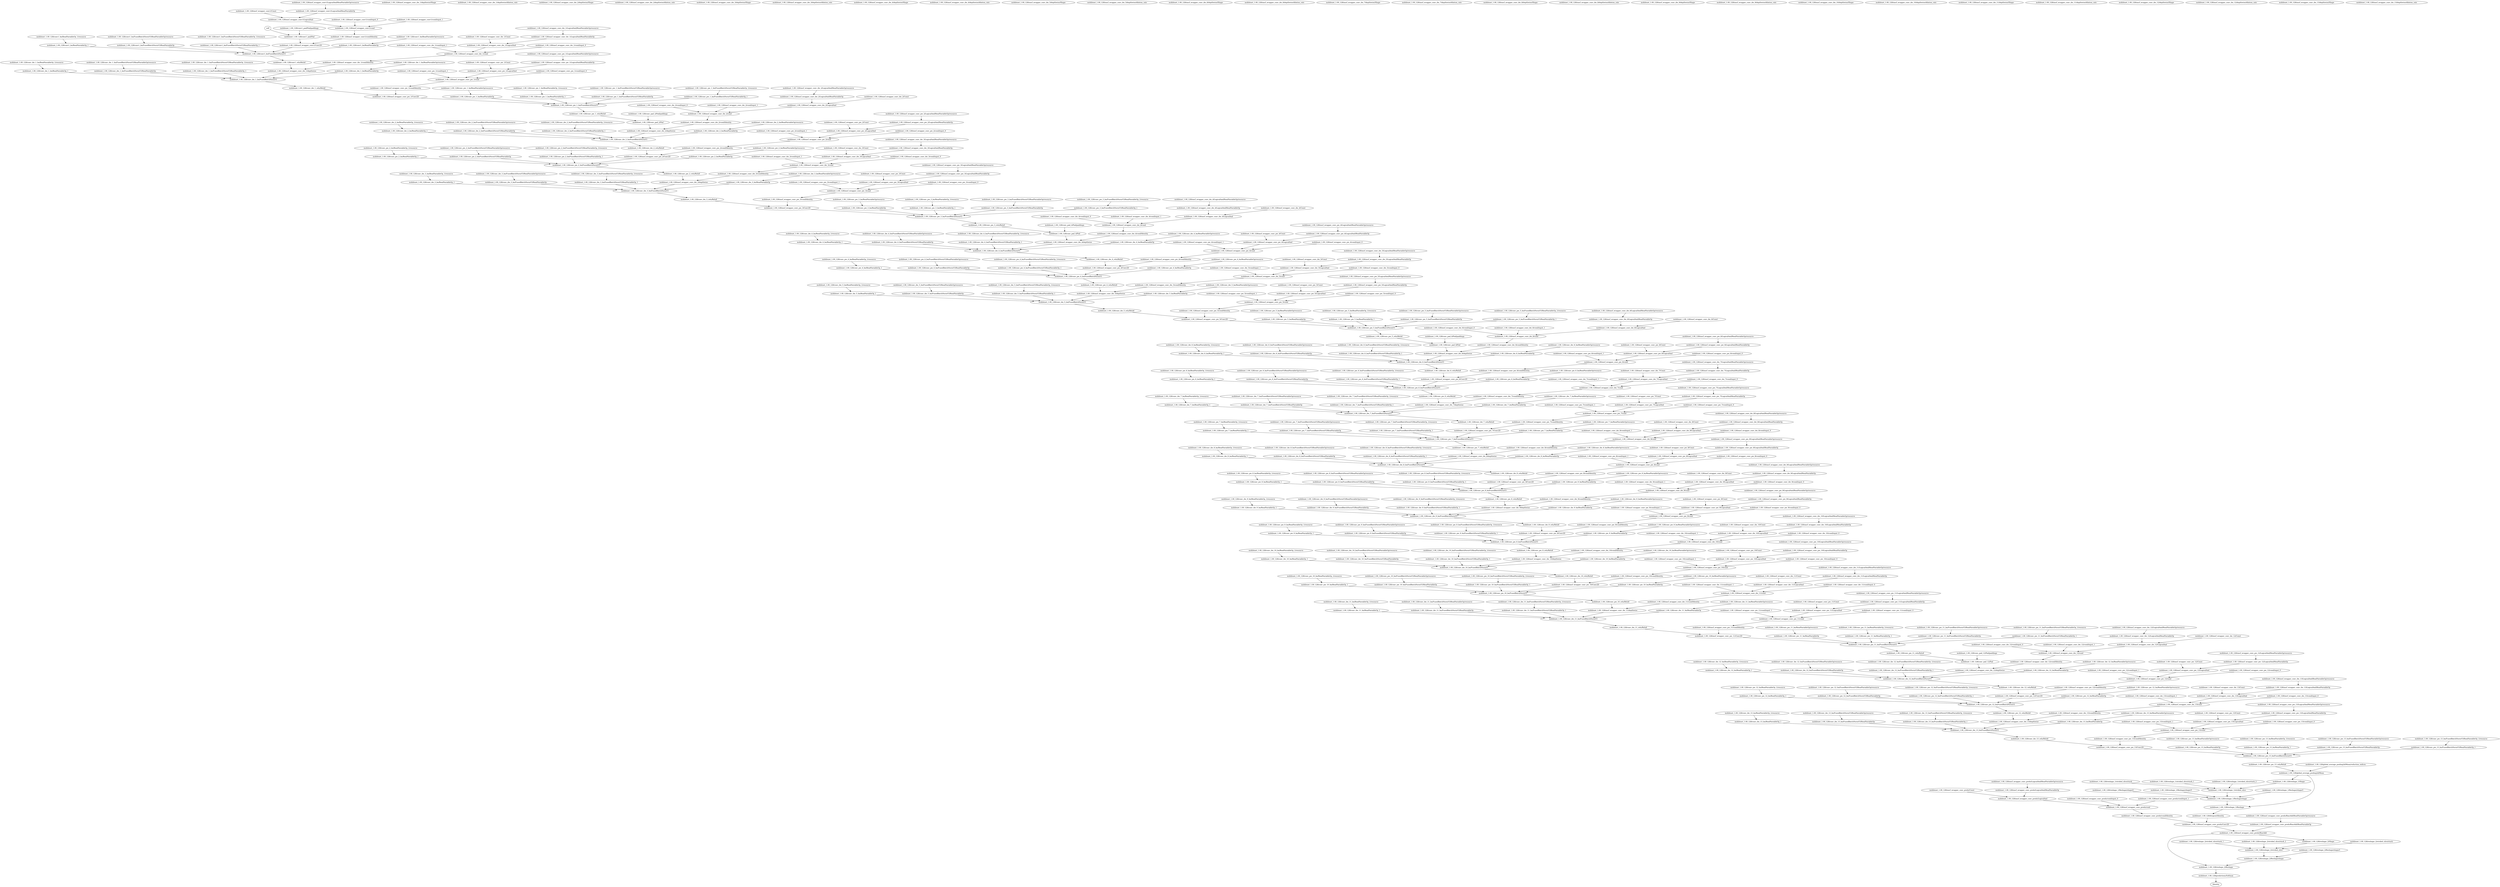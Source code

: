 strict digraph  {
self [op=Placeholder];
"mobilenet_1.00_128/conv1_pad/Pad/paddings" [op=Const];
"mobilenet_1.00_128/conv1_pad/Pad" [op=Pad];
"mobilenet_1.00_128/nncf_wrapper_conv1/Const" [op=Const];
"mobilenet_1.00_128/nncf_wrapper_conv1/LogicalAnd/ReadVariableOp/resource" [op=Placeholder];
"mobilenet_1.00_128/nncf_wrapper_conv1/LogicalAnd/ReadVariableOp" [op=ReadVariableOp];
"mobilenet_1.00_128/nncf_wrapper_conv1/LogicalAnd" [op=LogicalAnd];
"mobilenet_1.00_128/nncf_wrapper_conv1/cond/input_0" [op=Placeholder];
"mobilenet_1.00_128/nncf_wrapper_conv1/cond/input_1" [op=Placeholder];
"mobilenet_1.00_128/nncf_wrapper_conv1/cond" [op=If];
"mobilenet_1.00_128/nncf_wrapper_conv1/cond/Identity" [op=Identity];
"mobilenet_1.00_128/nncf_wrapper_conv1/Conv2D" [op=Conv2D];
"mobilenet_1.00_128/conv1_bn/ReadVariableOp/resource" [op=Placeholder];
"mobilenet_1.00_128/conv1_bn/ReadVariableOp" [op=ReadVariableOp];
"mobilenet_1.00_128/conv1_bn/ReadVariableOp_1/resource" [op=Placeholder];
"mobilenet_1.00_128/conv1_bn/ReadVariableOp_1" [op=ReadVariableOp];
"mobilenet_1.00_128/conv1_bn/FusedBatchNormV3/ReadVariableOp/resource" [op=Placeholder];
"mobilenet_1.00_128/conv1_bn/FusedBatchNormV3/ReadVariableOp" [op=ReadVariableOp];
"mobilenet_1.00_128/conv1_bn/FusedBatchNormV3/ReadVariableOp_1/resource" [op=Placeholder];
"mobilenet_1.00_128/conv1_bn/FusedBatchNormV3/ReadVariableOp_1" [op=ReadVariableOp];
"mobilenet_1.00_128/conv1_bn/FusedBatchNormV3" [op=FusedBatchNormV3];
"mobilenet_1.00_128/conv1_relu/Relu6" [op=Relu6];
"mobilenet_1.00_128/nncf_wrapper_conv_dw_1/Const" [op=Const];
"mobilenet_1.00_128/nncf_wrapper_conv_dw_1/LogicalAnd/ReadVariableOp/resource" [op=Placeholder];
"mobilenet_1.00_128/nncf_wrapper_conv_dw_1/LogicalAnd/ReadVariableOp" [op=ReadVariableOp];
"mobilenet_1.00_128/nncf_wrapper_conv_dw_1/LogicalAnd" [op=LogicalAnd];
"mobilenet_1.00_128/nncf_wrapper_conv_dw_1/cond/input_0" [op=Placeholder];
"mobilenet_1.00_128/nncf_wrapper_conv_dw_1/cond/input_1" [op=Placeholder];
"mobilenet_1.00_128/nncf_wrapper_conv_dw_1/cond" [op=If];
"mobilenet_1.00_128/nncf_wrapper_conv_dw_1/cond/Identity" [op=Identity];
"mobilenet_1.00_128/nncf_wrapper_conv_dw_1/depthwise/Shape" [op=Const];
"mobilenet_1.00_128/nncf_wrapper_conv_dw_1/depthwise/dilation_rate" [op=Const];
"mobilenet_1.00_128/nncf_wrapper_conv_dw_1/depthwise" [op=DepthwiseConv2dNative];
"mobilenet_1.00_128/conv_dw_1_bn/ReadVariableOp/resource" [op=Placeholder];
"mobilenet_1.00_128/conv_dw_1_bn/ReadVariableOp" [op=ReadVariableOp];
"mobilenet_1.00_128/conv_dw_1_bn/ReadVariableOp_1/resource" [op=Placeholder];
"mobilenet_1.00_128/conv_dw_1_bn/ReadVariableOp_1" [op=ReadVariableOp];
"mobilenet_1.00_128/conv_dw_1_bn/FusedBatchNormV3/ReadVariableOp/resource" [op=Placeholder];
"mobilenet_1.00_128/conv_dw_1_bn/FusedBatchNormV3/ReadVariableOp" [op=ReadVariableOp];
"mobilenet_1.00_128/conv_dw_1_bn/FusedBatchNormV3/ReadVariableOp_1/resource" [op=Placeholder];
"mobilenet_1.00_128/conv_dw_1_bn/FusedBatchNormV3/ReadVariableOp_1" [op=ReadVariableOp];
"mobilenet_1.00_128/conv_dw_1_bn/FusedBatchNormV3" [op=FusedBatchNormV3];
"mobilenet_1.00_128/conv_dw_1_relu/Relu6" [op=Relu6];
"mobilenet_1.00_128/nncf_wrapper_conv_pw_1/Const" [op=Const];
"mobilenet_1.00_128/nncf_wrapper_conv_pw_1/LogicalAnd/ReadVariableOp/resource" [op=Placeholder];
"mobilenet_1.00_128/nncf_wrapper_conv_pw_1/LogicalAnd/ReadVariableOp" [op=ReadVariableOp];
"mobilenet_1.00_128/nncf_wrapper_conv_pw_1/LogicalAnd" [op=LogicalAnd];
"mobilenet_1.00_128/nncf_wrapper_conv_pw_1/cond/input_0" [op=Placeholder];
"mobilenet_1.00_128/nncf_wrapper_conv_pw_1/cond/input_1" [op=Placeholder];
"mobilenet_1.00_128/nncf_wrapper_conv_pw_1/cond" [op=If];
"mobilenet_1.00_128/nncf_wrapper_conv_pw_1/cond/Identity" [op=Identity];
"mobilenet_1.00_128/nncf_wrapper_conv_pw_1/Conv2D" [op=Conv2D];
"mobilenet_1.00_128/conv_pw_1_bn/ReadVariableOp/resource" [op=Placeholder];
"mobilenet_1.00_128/conv_pw_1_bn/ReadVariableOp" [op=ReadVariableOp];
"mobilenet_1.00_128/conv_pw_1_bn/ReadVariableOp_1/resource" [op=Placeholder];
"mobilenet_1.00_128/conv_pw_1_bn/ReadVariableOp_1" [op=ReadVariableOp];
"mobilenet_1.00_128/conv_pw_1_bn/FusedBatchNormV3/ReadVariableOp/resource" [op=Placeholder];
"mobilenet_1.00_128/conv_pw_1_bn/FusedBatchNormV3/ReadVariableOp" [op=ReadVariableOp];
"mobilenet_1.00_128/conv_pw_1_bn/FusedBatchNormV3/ReadVariableOp_1/resource" [op=Placeholder];
"mobilenet_1.00_128/conv_pw_1_bn/FusedBatchNormV3/ReadVariableOp_1" [op=ReadVariableOp];
"mobilenet_1.00_128/conv_pw_1_bn/FusedBatchNormV3" [op=FusedBatchNormV3];
"mobilenet_1.00_128/conv_pw_1_relu/Relu6" [op=Relu6];
"mobilenet_1.00_128/conv_pad_2/Pad/paddings" [op=Const];
"mobilenet_1.00_128/conv_pad_2/Pad" [op=Pad];
"mobilenet_1.00_128/nncf_wrapper_conv_dw_2/Const" [op=Const];
"mobilenet_1.00_128/nncf_wrapper_conv_dw_2/LogicalAnd/ReadVariableOp/resource" [op=Placeholder];
"mobilenet_1.00_128/nncf_wrapper_conv_dw_2/LogicalAnd/ReadVariableOp" [op=ReadVariableOp];
"mobilenet_1.00_128/nncf_wrapper_conv_dw_2/LogicalAnd" [op=LogicalAnd];
"mobilenet_1.00_128/nncf_wrapper_conv_dw_2/cond/input_0" [op=Placeholder];
"mobilenet_1.00_128/nncf_wrapper_conv_dw_2/cond/input_1" [op=Placeholder];
"mobilenet_1.00_128/nncf_wrapper_conv_dw_2/cond" [op=If];
"mobilenet_1.00_128/nncf_wrapper_conv_dw_2/cond/Identity" [op=Identity];
"mobilenet_1.00_128/nncf_wrapper_conv_dw_2/depthwise/Shape" [op=Const];
"mobilenet_1.00_128/nncf_wrapper_conv_dw_2/depthwise/dilation_rate" [op=Const];
"mobilenet_1.00_128/nncf_wrapper_conv_dw_2/depthwise" [op=DepthwiseConv2dNative];
"mobilenet_1.00_128/conv_dw_2_bn/ReadVariableOp/resource" [op=Placeholder];
"mobilenet_1.00_128/conv_dw_2_bn/ReadVariableOp" [op=ReadVariableOp];
"mobilenet_1.00_128/conv_dw_2_bn/ReadVariableOp_1/resource" [op=Placeholder];
"mobilenet_1.00_128/conv_dw_2_bn/ReadVariableOp_1" [op=ReadVariableOp];
"mobilenet_1.00_128/conv_dw_2_bn/FusedBatchNormV3/ReadVariableOp/resource" [op=Placeholder];
"mobilenet_1.00_128/conv_dw_2_bn/FusedBatchNormV3/ReadVariableOp" [op=ReadVariableOp];
"mobilenet_1.00_128/conv_dw_2_bn/FusedBatchNormV3/ReadVariableOp_1/resource" [op=Placeholder];
"mobilenet_1.00_128/conv_dw_2_bn/FusedBatchNormV3/ReadVariableOp_1" [op=ReadVariableOp];
"mobilenet_1.00_128/conv_dw_2_bn/FusedBatchNormV3" [op=FusedBatchNormV3];
"mobilenet_1.00_128/conv_dw_2_relu/Relu6" [op=Relu6];
"mobilenet_1.00_128/nncf_wrapper_conv_pw_2/Const" [op=Const];
"mobilenet_1.00_128/nncf_wrapper_conv_pw_2/LogicalAnd/ReadVariableOp/resource" [op=Placeholder];
"mobilenet_1.00_128/nncf_wrapper_conv_pw_2/LogicalAnd/ReadVariableOp" [op=ReadVariableOp];
"mobilenet_1.00_128/nncf_wrapper_conv_pw_2/LogicalAnd" [op=LogicalAnd];
"mobilenet_1.00_128/nncf_wrapper_conv_pw_2/cond/input_0" [op=Placeholder];
"mobilenet_1.00_128/nncf_wrapper_conv_pw_2/cond/input_1" [op=Placeholder];
"mobilenet_1.00_128/nncf_wrapper_conv_pw_2/cond" [op=If];
"mobilenet_1.00_128/nncf_wrapper_conv_pw_2/cond/Identity" [op=Identity];
"mobilenet_1.00_128/nncf_wrapper_conv_pw_2/Conv2D" [op=Conv2D];
"mobilenet_1.00_128/conv_pw_2_bn/ReadVariableOp/resource" [op=Placeholder];
"mobilenet_1.00_128/conv_pw_2_bn/ReadVariableOp" [op=ReadVariableOp];
"mobilenet_1.00_128/conv_pw_2_bn/ReadVariableOp_1/resource" [op=Placeholder];
"mobilenet_1.00_128/conv_pw_2_bn/ReadVariableOp_1" [op=ReadVariableOp];
"mobilenet_1.00_128/conv_pw_2_bn/FusedBatchNormV3/ReadVariableOp/resource" [op=Placeholder];
"mobilenet_1.00_128/conv_pw_2_bn/FusedBatchNormV3/ReadVariableOp" [op=ReadVariableOp];
"mobilenet_1.00_128/conv_pw_2_bn/FusedBatchNormV3/ReadVariableOp_1/resource" [op=Placeholder];
"mobilenet_1.00_128/conv_pw_2_bn/FusedBatchNormV3/ReadVariableOp_1" [op=ReadVariableOp];
"mobilenet_1.00_128/conv_pw_2_bn/FusedBatchNormV3" [op=FusedBatchNormV3];
"mobilenet_1.00_128/conv_pw_2_relu/Relu6" [op=Relu6];
"mobilenet_1.00_128/nncf_wrapper_conv_dw_3/Const" [op=Const];
"mobilenet_1.00_128/nncf_wrapper_conv_dw_3/LogicalAnd/ReadVariableOp/resource" [op=Placeholder];
"mobilenet_1.00_128/nncf_wrapper_conv_dw_3/LogicalAnd/ReadVariableOp" [op=ReadVariableOp];
"mobilenet_1.00_128/nncf_wrapper_conv_dw_3/LogicalAnd" [op=LogicalAnd];
"mobilenet_1.00_128/nncf_wrapper_conv_dw_3/cond/input_0" [op=Placeholder];
"mobilenet_1.00_128/nncf_wrapper_conv_dw_3/cond/input_1" [op=Placeholder];
"mobilenet_1.00_128/nncf_wrapper_conv_dw_3/cond" [op=If];
"mobilenet_1.00_128/nncf_wrapper_conv_dw_3/cond/Identity" [op=Identity];
"mobilenet_1.00_128/nncf_wrapper_conv_dw_3/depthwise/Shape" [op=Const];
"mobilenet_1.00_128/nncf_wrapper_conv_dw_3/depthwise/dilation_rate" [op=Const];
"mobilenet_1.00_128/nncf_wrapper_conv_dw_3/depthwise" [op=DepthwiseConv2dNative];
"mobilenet_1.00_128/conv_dw_3_bn/ReadVariableOp/resource" [op=Placeholder];
"mobilenet_1.00_128/conv_dw_3_bn/ReadVariableOp" [op=ReadVariableOp];
"mobilenet_1.00_128/conv_dw_3_bn/ReadVariableOp_1/resource" [op=Placeholder];
"mobilenet_1.00_128/conv_dw_3_bn/ReadVariableOp_1" [op=ReadVariableOp];
"mobilenet_1.00_128/conv_dw_3_bn/FusedBatchNormV3/ReadVariableOp/resource" [op=Placeholder];
"mobilenet_1.00_128/conv_dw_3_bn/FusedBatchNormV3/ReadVariableOp" [op=ReadVariableOp];
"mobilenet_1.00_128/conv_dw_3_bn/FusedBatchNormV3/ReadVariableOp_1/resource" [op=Placeholder];
"mobilenet_1.00_128/conv_dw_3_bn/FusedBatchNormV3/ReadVariableOp_1" [op=ReadVariableOp];
"mobilenet_1.00_128/conv_dw_3_bn/FusedBatchNormV3" [op=FusedBatchNormV3];
"mobilenet_1.00_128/conv_dw_3_relu/Relu6" [op=Relu6];
"mobilenet_1.00_128/nncf_wrapper_conv_pw_3/Const" [op=Const];
"mobilenet_1.00_128/nncf_wrapper_conv_pw_3/LogicalAnd/ReadVariableOp/resource" [op=Placeholder];
"mobilenet_1.00_128/nncf_wrapper_conv_pw_3/LogicalAnd/ReadVariableOp" [op=ReadVariableOp];
"mobilenet_1.00_128/nncf_wrapper_conv_pw_3/LogicalAnd" [op=LogicalAnd];
"mobilenet_1.00_128/nncf_wrapper_conv_pw_3/cond/input_0" [op=Placeholder];
"mobilenet_1.00_128/nncf_wrapper_conv_pw_3/cond/input_1" [op=Placeholder];
"mobilenet_1.00_128/nncf_wrapper_conv_pw_3/cond" [op=If];
"mobilenet_1.00_128/nncf_wrapper_conv_pw_3/cond/Identity" [op=Identity];
"mobilenet_1.00_128/nncf_wrapper_conv_pw_3/Conv2D" [op=Conv2D];
"mobilenet_1.00_128/conv_pw_3_bn/ReadVariableOp/resource" [op=Placeholder];
"mobilenet_1.00_128/conv_pw_3_bn/ReadVariableOp" [op=ReadVariableOp];
"mobilenet_1.00_128/conv_pw_3_bn/ReadVariableOp_1/resource" [op=Placeholder];
"mobilenet_1.00_128/conv_pw_3_bn/ReadVariableOp_1" [op=ReadVariableOp];
"mobilenet_1.00_128/conv_pw_3_bn/FusedBatchNormV3/ReadVariableOp/resource" [op=Placeholder];
"mobilenet_1.00_128/conv_pw_3_bn/FusedBatchNormV3/ReadVariableOp" [op=ReadVariableOp];
"mobilenet_1.00_128/conv_pw_3_bn/FusedBatchNormV3/ReadVariableOp_1/resource" [op=Placeholder];
"mobilenet_1.00_128/conv_pw_3_bn/FusedBatchNormV3/ReadVariableOp_1" [op=ReadVariableOp];
"mobilenet_1.00_128/conv_pw_3_bn/FusedBatchNormV3" [op=FusedBatchNormV3];
"mobilenet_1.00_128/conv_pw_3_relu/Relu6" [op=Relu6];
"mobilenet_1.00_128/conv_pad_4/Pad/paddings" [op=Const];
"mobilenet_1.00_128/conv_pad_4/Pad" [op=Pad];
"mobilenet_1.00_128/nncf_wrapper_conv_dw_4/Const" [op=Const];
"mobilenet_1.00_128/nncf_wrapper_conv_dw_4/LogicalAnd/ReadVariableOp/resource" [op=Placeholder];
"mobilenet_1.00_128/nncf_wrapper_conv_dw_4/LogicalAnd/ReadVariableOp" [op=ReadVariableOp];
"mobilenet_1.00_128/nncf_wrapper_conv_dw_4/LogicalAnd" [op=LogicalAnd];
"mobilenet_1.00_128/nncf_wrapper_conv_dw_4/cond/input_0" [op=Placeholder];
"mobilenet_1.00_128/nncf_wrapper_conv_dw_4/cond/input_1" [op=Placeholder];
"mobilenet_1.00_128/nncf_wrapper_conv_dw_4/cond" [op=If];
"mobilenet_1.00_128/nncf_wrapper_conv_dw_4/cond/Identity" [op=Identity];
"mobilenet_1.00_128/nncf_wrapper_conv_dw_4/depthwise/Shape" [op=Const];
"mobilenet_1.00_128/nncf_wrapper_conv_dw_4/depthwise/dilation_rate" [op=Const];
"mobilenet_1.00_128/nncf_wrapper_conv_dw_4/depthwise" [op=DepthwiseConv2dNative];
"mobilenet_1.00_128/conv_dw_4_bn/ReadVariableOp/resource" [op=Placeholder];
"mobilenet_1.00_128/conv_dw_4_bn/ReadVariableOp" [op=ReadVariableOp];
"mobilenet_1.00_128/conv_dw_4_bn/ReadVariableOp_1/resource" [op=Placeholder];
"mobilenet_1.00_128/conv_dw_4_bn/ReadVariableOp_1" [op=ReadVariableOp];
"mobilenet_1.00_128/conv_dw_4_bn/FusedBatchNormV3/ReadVariableOp/resource" [op=Placeholder];
"mobilenet_1.00_128/conv_dw_4_bn/FusedBatchNormV3/ReadVariableOp" [op=ReadVariableOp];
"mobilenet_1.00_128/conv_dw_4_bn/FusedBatchNormV3/ReadVariableOp_1/resource" [op=Placeholder];
"mobilenet_1.00_128/conv_dw_4_bn/FusedBatchNormV3/ReadVariableOp_1" [op=ReadVariableOp];
"mobilenet_1.00_128/conv_dw_4_bn/FusedBatchNormV3" [op=FusedBatchNormV3];
"mobilenet_1.00_128/conv_dw_4_relu/Relu6" [op=Relu6];
"mobilenet_1.00_128/nncf_wrapper_conv_pw_4/Const" [op=Const];
"mobilenet_1.00_128/nncf_wrapper_conv_pw_4/LogicalAnd/ReadVariableOp/resource" [op=Placeholder];
"mobilenet_1.00_128/nncf_wrapper_conv_pw_4/LogicalAnd/ReadVariableOp" [op=ReadVariableOp];
"mobilenet_1.00_128/nncf_wrapper_conv_pw_4/LogicalAnd" [op=LogicalAnd];
"mobilenet_1.00_128/nncf_wrapper_conv_pw_4/cond/input_0" [op=Placeholder];
"mobilenet_1.00_128/nncf_wrapper_conv_pw_4/cond/input_1" [op=Placeholder];
"mobilenet_1.00_128/nncf_wrapper_conv_pw_4/cond" [op=If];
"mobilenet_1.00_128/nncf_wrapper_conv_pw_4/cond/Identity" [op=Identity];
"mobilenet_1.00_128/nncf_wrapper_conv_pw_4/Conv2D" [op=Conv2D];
"mobilenet_1.00_128/conv_pw_4_bn/ReadVariableOp/resource" [op=Placeholder];
"mobilenet_1.00_128/conv_pw_4_bn/ReadVariableOp" [op=ReadVariableOp];
"mobilenet_1.00_128/conv_pw_4_bn/ReadVariableOp_1/resource" [op=Placeholder];
"mobilenet_1.00_128/conv_pw_4_bn/ReadVariableOp_1" [op=ReadVariableOp];
"mobilenet_1.00_128/conv_pw_4_bn/FusedBatchNormV3/ReadVariableOp/resource" [op=Placeholder];
"mobilenet_1.00_128/conv_pw_4_bn/FusedBatchNormV3/ReadVariableOp" [op=ReadVariableOp];
"mobilenet_1.00_128/conv_pw_4_bn/FusedBatchNormV3/ReadVariableOp_1/resource" [op=Placeholder];
"mobilenet_1.00_128/conv_pw_4_bn/FusedBatchNormV3/ReadVariableOp_1" [op=ReadVariableOp];
"mobilenet_1.00_128/conv_pw_4_bn/FusedBatchNormV3" [op=FusedBatchNormV3];
"mobilenet_1.00_128/conv_pw_4_relu/Relu6" [op=Relu6];
"mobilenet_1.00_128/nncf_wrapper_conv_dw_5/Const" [op=Const];
"mobilenet_1.00_128/nncf_wrapper_conv_dw_5/LogicalAnd/ReadVariableOp/resource" [op=Placeholder];
"mobilenet_1.00_128/nncf_wrapper_conv_dw_5/LogicalAnd/ReadVariableOp" [op=ReadVariableOp];
"mobilenet_1.00_128/nncf_wrapper_conv_dw_5/LogicalAnd" [op=LogicalAnd];
"mobilenet_1.00_128/nncf_wrapper_conv_dw_5/cond/input_0" [op=Placeholder];
"mobilenet_1.00_128/nncf_wrapper_conv_dw_5/cond/input_1" [op=Placeholder];
"mobilenet_1.00_128/nncf_wrapper_conv_dw_5/cond" [op=If];
"mobilenet_1.00_128/nncf_wrapper_conv_dw_5/cond/Identity" [op=Identity];
"mobilenet_1.00_128/nncf_wrapper_conv_dw_5/depthwise/Shape" [op=Const];
"mobilenet_1.00_128/nncf_wrapper_conv_dw_5/depthwise/dilation_rate" [op=Const];
"mobilenet_1.00_128/nncf_wrapper_conv_dw_5/depthwise" [op=DepthwiseConv2dNative];
"mobilenet_1.00_128/conv_dw_5_bn/ReadVariableOp/resource" [op=Placeholder];
"mobilenet_1.00_128/conv_dw_5_bn/ReadVariableOp" [op=ReadVariableOp];
"mobilenet_1.00_128/conv_dw_5_bn/ReadVariableOp_1/resource" [op=Placeholder];
"mobilenet_1.00_128/conv_dw_5_bn/ReadVariableOp_1" [op=ReadVariableOp];
"mobilenet_1.00_128/conv_dw_5_bn/FusedBatchNormV3/ReadVariableOp/resource" [op=Placeholder];
"mobilenet_1.00_128/conv_dw_5_bn/FusedBatchNormV3/ReadVariableOp" [op=ReadVariableOp];
"mobilenet_1.00_128/conv_dw_5_bn/FusedBatchNormV3/ReadVariableOp_1/resource" [op=Placeholder];
"mobilenet_1.00_128/conv_dw_5_bn/FusedBatchNormV3/ReadVariableOp_1" [op=ReadVariableOp];
"mobilenet_1.00_128/conv_dw_5_bn/FusedBatchNormV3" [op=FusedBatchNormV3];
"mobilenet_1.00_128/conv_dw_5_relu/Relu6" [op=Relu6];
"mobilenet_1.00_128/nncf_wrapper_conv_pw_5/Const" [op=Const];
"mobilenet_1.00_128/nncf_wrapper_conv_pw_5/LogicalAnd/ReadVariableOp/resource" [op=Placeholder];
"mobilenet_1.00_128/nncf_wrapper_conv_pw_5/LogicalAnd/ReadVariableOp" [op=ReadVariableOp];
"mobilenet_1.00_128/nncf_wrapper_conv_pw_5/LogicalAnd" [op=LogicalAnd];
"mobilenet_1.00_128/nncf_wrapper_conv_pw_5/cond/input_0" [op=Placeholder];
"mobilenet_1.00_128/nncf_wrapper_conv_pw_5/cond/input_1" [op=Placeholder];
"mobilenet_1.00_128/nncf_wrapper_conv_pw_5/cond" [op=If];
"mobilenet_1.00_128/nncf_wrapper_conv_pw_5/cond/Identity" [op=Identity];
"mobilenet_1.00_128/nncf_wrapper_conv_pw_5/Conv2D" [op=Conv2D];
"mobilenet_1.00_128/conv_pw_5_bn/ReadVariableOp/resource" [op=Placeholder];
"mobilenet_1.00_128/conv_pw_5_bn/ReadVariableOp" [op=ReadVariableOp];
"mobilenet_1.00_128/conv_pw_5_bn/ReadVariableOp_1/resource" [op=Placeholder];
"mobilenet_1.00_128/conv_pw_5_bn/ReadVariableOp_1" [op=ReadVariableOp];
"mobilenet_1.00_128/conv_pw_5_bn/FusedBatchNormV3/ReadVariableOp/resource" [op=Placeholder];
"mobilenet_1.00_128/conv_pw_5_bn/FusedBatchNormV3/ReadVariableOp" [op=ReadVariableOp];
"mobilenet_1.00_128/conv_pw_5_bn/FusedBatchNormV3/ReadVariableOp_1/resource" [op=Placeholder];
"mobilenet_1.00_128/conv_pw_5_bn/FusedBatchNormV3/ReadVariableOp_1" [op=ReadVariableOp];
"mobilenet_1.00_128/conv_pw_5_bn/FusedBatchNormV3" [op=FusedBatchNormV3];
"mobilenet_1.00_128/conv_pw_5_relu/Relu6" [op=Relu6];
"mobilenet_1.00_128/conv_pad_6/Pad/paddings" [op=Const];
"mobilenet_1.00_128/conv_pad_6/Pad" [op=Pad];
"mobilenet_1.00_128/nncf_wrapper_conv_dw_6/Const" [op=Const];
"mobilenet_1.00_128/nncf_wrapper_conv_dw_6/LogicalAnd/ReadVariableOp/resource" [op=Placeholder];
"mobilenet_1.00_128/nncf_wrapper_conv_dw_6/LogicalAnd/ReadVariableOp" [op=ReadVariableOp];
"mobilenet_1.00_128/nncf_wrapper_conv_dw_6/LogicalAnd" [op=LogicalAnd];
"mobilenet_1.00_128/nncf_wrapper_conv_dw_6/cond/input_0" [op=Placeholder];
"mobilenet_1.00_128/nncf_wrapper_conv_dw_6/cond/input_1" [op=Placeholder];
"mobilenet_1.00_128/nncf_wrapper_conv_dw_6/cond" [op=If];
"mobilenet_1.00_128/nncf_wrapper_conv_dw_6/cond/Identity" [op=Identity];
"mobilenet_1.00_128/nncf_wrapper_conv_dw_6/depthwise/Shape" [op=Const];
"mobilenet_1.00_128/nncf_wrapper_conv_dw_6/depthwise/dilation_rate" [op=Const];
"mobilenet_1.00_128/nncf_wrapper_conv_dw_6/depthwise" [op=DepthwiseConv2dNative];
"mobilenet_1.00_128/conv_dw_6_bn/ReadVariableOp/resource" [op=Placeholder];
"mobilenet_1.00_128/conv_dw_6_bn/ReadVariableOp" [op=ReadVariableOp];
"mobilenet_1.00_128/conv_dw_6_bn/ReadVariableOp_1/resource" [op=Placeholder];
"mobilenet_1.00_128/conv_dw_6_bn/ReadVariableOp_1" [op=ReadVariableOp];
"mobilenet_1.00_128/conv_dw_6_bn/FusedBatchNormV3/ReadVariableOp/resource" [op=Placeholder];
"mobilenet_1.00_128/conv_dw_6_bn/FusedBatchNormV3/ReadVariableOp" [op=ReadVariableOp];
"mobilenet_1.00_128/conv_dw_6_bn/FusedBatchNormV3/ReadVariableOp_1/resource" [op=Placeholder];
"mobilenet_1.00_128/conv_dw_6_bn/FusedBatchNormV3/ReadVariableOp_1" [op=ReadVariableOp];
"mobilenet_1.00_128/conv_dw_6_bn/FusedBatchNormV3" [op=FusedBatchNormV3];
"mobilenet_1.00_128/conv_dw_6_relu/Relu6" [op=Relu6];
"mobilenet_1.00_128/nncf_wrapper_conv_pw_6/Const" [op=Const];
"mobilenet_1.00_128/nncf_wrapper_conv_pw_6/LogicalAnd/ReadVariableOp/resource" [op=Placeholder];
"mobilenet_1.00_128/nncf_wrapper_conv_pw_6/LogicalAnd/ReadVariableOp" [op=ReadVariableOp];
"mobilenet_1.00_128/nncf_wrapper_conv_pw_6/LogicalAnd" [op=LogicalAnd];
"mobilenet_1.00_128/nncf_wrapper_conv_pw_6/cond/input_0" [op=Placeholder];
"mobilenet_1.00_128/nncf_wrapper_conv_pw_6/cond/input_1" [op=Placeholder];
"mobilenet_1.00_128/nncf_wrapper_conv_pw_6/cond" [op=If];
"mobilenet_1.00_128/nncf_wrapper_conv_pw_6/cond/Identity" [op=Identity];
"mobilenet_1.00_128/nncf_wrapper_conv_pw_6/Conv2D" [op=Conv2D];
"mobilenet_1.00_128/conv_pw_6_bn/ReadVariableOp/resource" [op=Placeholder];
"mobilenet_1.00_128/conv_pw_6_bn/ReadVariableOp" [op=ReadVariableOp];
"mobilenet_1.00_128/conv_pw_6_bn/ReadVariableOp_1/resource" [op=Placeholder];
"mobilenet_1.00_128/conv_pw_6_bn/ReadVariableOp_1" [op=ReadVariableOp];
"mobilenet_1.00_128/conv_pw_6_bn/FusedBatchNormV3/ReadVariableOp/resource" [op=Placeholder];
"mobilenet_1.00_128/conv_pw_6_bn/FusedBatchNormV3/ReadVariableOp" [op=ReadVariableOp];
"mobilenet_1.00_128/conv_pw_6_bn/FusedBatchNormV3/ReadVariableOp_1/resource" [op=Placeholder];
"mobilenet_1.00_128/conv_pw_6_bn/FusedBatchNormV3/ReadVariableOp_1" [op=ReadVariableOp];
"mobilenet_1.00_128/conv_pw_6_bn/FusedBatchNormV3" [op=FusedBatchNormV3];
"mobilenet_1.00_128/conv_pw_6_relu/Relu6" [op=Relu6];
"mobilenet_1.00_128/nncf_wrapper_conv_dw_7/Const" [op=Const];
"mobilenet_1.00_128/nncf_wrapper_conv_dw_7/LogicalAnd/ReadVariableOp/resource" [op=Placeholder];
"mobilenet_1.00_128/nncf_wrapper_conv_dw_7/LogicalAnd/ReadVariableOp" [op=ReadVariableOp];
"mobilenet_1.00_128/nncf_wrapper_conv_dw_7/LogicalAnd" [op=LogicalAnd];
"mobilenet_1.00_128/nncf_wrapper_conv_dw_7/cond/input_0" [op=Placeholder];
"mobilenet_1.00_128/nncf_wrapper_conv_dw_7/cond/input_1" [op=Placeholder];
"mobilenet_1.00_128/nncf_wrapper_conv_dw_7/cond" [op=If];
"mobilenet_1.00_128/nncf_wrapper_conv_dw_7/cond/Identity" [op=Identity];
"mobilenet_1.00_128/nncf_wrapper_conv_dw_7/depthwise/Shape" [op=Const];
"mobilenet_1.00_128/nncf_wrapper_conv_dw_7/depthwise/dilation_rate" [op=Const];
"mobilenet_1.00_128/nncf_wrapper_conv_dw_7/depthwise" [op=DepthwiseConv2dNative];
"mobilenet_1.00_128/conv_dw_7_bn/ReadVariableOp/resource" [op=Placeholder];
"mobilenet_1.00_128/conv_dw_7_bn/ReadVariableOp" [op=ReadVariableOp];
"mobilenet_1.00_128/conv_dw_7_bn/ReadVariableOp_1/resource" [op=Placeholder];
"mobilenet_1.00_128/conv_dw_7_bn/ReadVariableOp_1" [op=ReadVariableOp];
"mobilenet_1.00_128/conv_dw_7_bn/FusedBatchNormV3/ReadVariableOp/resource" [op=Placeholder];
"mobilenet_1.00_128/conv_dw_7_bn/FusedBatchNormV3/ReadVariableOp" [op=ReadVariableOp];
"mobilenet_1.00_128/conv_dw_7_bn/FusedBatchNormV3/ReadVariableOp_1/resource" [op=Placeholder];
"mobilenet_1.00_128/conv_dw_7_bn/FusedBatchNormV3/ReadVariableOp_1" [op=ReadVariableOp];
"mobilenet_1.00_128/conv_dw_7_bn/FusedBatchNormV3" [op=FusedBatchNormV3];
"mobilenet_1.00_128/conv_dw_7_relu/Relu6" [op=Relu6];
"mobilenet_1.00_128/nncf_wrapper_conv_pw_7/Const" [op=Const];
"mobilenet_1.00_128/nncf_wrapper_conv_pw_7/LogicalAnd/ReadVariableOp/resource" [op=Placeholder];
"mobilenet_1.00_128/nncf_wrapper_conv_pw_7/LogicalAnd/ReadVariableOp" [op=ReadVariableOp];
"mobilenet_1.00_128/nncf_wrapper_conv_pw_7/LogicalAnd" [op=LogicalAnd];
"mobilenet_1.00_128/nncf_wrapper_conv_pw_7/cond/input_0" [op=Placeholder];
"mobilenet_1.00_128/nncf_wrapper_conv_pw_7/cond/input_1" [op=Placeholder];
"mobilenet_1.00_128/nncf_wrapper_conv_pw_7/cond" [op=If];
"mobilenet_1.00_128/nncf_wrapper_conv_pw_7/cond/Identity" [op=Identity];
"mobilenet_1.00_128/nncf_wrapper_conv_pw_7/Conv2D" [op=Conv2D];
"mobilenet_1.00_128/conv_pw_7_bn/ReadVariableOp/resource" [op=Placeholder];
"mobilenet_1.00_128/conv_pw_7_bn/ReadVariableOp" [op=ReadVariableOp];
"mobilenet_1.00_128/conv_pw_7_bn/ReadVariableOp_1/resource" [op=Placeholder];
"mobilenet_1.00_128/conv_pw_7_bn/ReadVariableOp_1" [op=ReadVariableOp];
"mobilenet_1.00_128/conv_pw_7_bn/FusedBatchNormV3/ReadVariableOp/resource" [op=Placeholder];
"mobilenet_1.00_128/conv_pw_7_bn/FusedBatchNormV3/ReadVariableOp" [op=ReadVariableOp];
"mobilenet_1.00_128/conv_pw_7_bn/FusedBatchNormV3/ReadVariableOp_1/resource" [op=Placeholder];
"mobilenet_1.00_128/conv_pw_7_bn/FusedBatchNormV3/ReadVariableOp_1" [op=ReadVariableOp];
"mobilenet_1.00_128/conv_pw_7_bn/FusedBatchNormV3" [op=FusedBatchNormV3];
"mobilenet_1.00_128/conv_pw_7_relu/Relu6" [op=Relu6];
"mobilenet_1.00_128/nncf_wrapper_conv_dw_8/Const" [op=Const];
"mobilenet_1.00_128/nncf_wrapper_conv_dw_8/LogicalAnd/ReadVariableOp/resource" [op=Placeholder];
"mobilenet_1.00_128/nncf_wrapper_conv_dw_8/LogicalAnd/ReadVariableOp" [op=ReadVariableOp];
"mobilenet_1.00_128/nncf_wrapper_conv_dw_8/LogicalAnd" [op=LogicalAnd];
"mobilenet_1.00_128/nncf_wrapper_conv_dw_8/cond/input_0" [op=Placeholder];
"mobilenet_1.00_128/nncf_wrapper_conv_dw_8/cond/input_1" [op=Placeholder];
"mobilenet_1.00_128/nncf_wrapper_conv_dw_8/cond" [op=If];
"mobilenet_1.00_128/nncf_wrapper_conv_dw_8/cond/Identity" [op=Identity];
"mobilenet_1.00_128/nncf_wrapper_conv_dw_8/depthwise/Shape" [op=Const];
"mobilenet_1.00_128/nncf_wrapper_conv_dw_8/depthwise/dilation_rate" [op=Const];
"mobilenet_1.00_128/nncf_wrapper_conv_dw_8/depthwise" [op=DepthwiseConv2dNative];
"mobilenet_1.00_128/conv_dw_8_bn/ReadVariableOp/resource" [op=Placeholder];
"mobilenet_1.00_128/conv_dw_8_bn/ReadVariableOp" [op=ReadVariableOp];
"mobilenet_1.00_128/conv_dw_8_bn/ReadVariableOp_1/resource" [op=Placeholder];
"mobilenet_1.00_128/conv_dw_8_bn/ReadVariableOp_1" [op=ReadVariableOp];
"mobilenet_1.00_128/conv_dw_8_bn/FusedBatchNormV3/ReadVariableOp/resource" [op=Placeholder];
"mobilenet_1.00_128/conv_dw_8_bn/FusedBatchNormV3/ReadVariableOp" [op=ReadVariableOp];
"mobilenet_1.00_128/conv_dw_8_bn/FusedBatchNormV3/ReadVariableOp_1/resource" [op=Placeholder];
"mobilenet_1.00_128/conv_dw_8_bn/FusedBatchNormV3/ReadVariableOp_1" [op=ReadVariableOp];
"mobilenet_1.00_128/conv_dw_8_bn/FusedBatchNormV3" [op=FusedBatchNormV3];
"mobilenet_1.00_128/conv_dw_8_relu/Relu6" [op=Relu6];
"mobilenet_1.00_128/nncf_wrapper_conv_pw_8/Const" [op=Const];
"mobilenet_1.00_128/nncf_wrapper_conv_pw_8/LogicalAnd/ReadVariableOp/resource" [op=Placeholder];
"mobilenet_1.00_128/nncf_wrapper_conv_pw_8/LogicalAnd/ReadVariableOp" [op=ReadVariableOp];
"mobilenet_1.00_128/nncf_wrapper_conv_pw_8/LogicalAnd" [op=LogicalAnd];
"mobilenet_1.00_128/nncf_wrapper_conv_pw_8/cond/input_0" [op=Placeholder];
"mobilenet_1.00_128/nncf_wrapper_conv_pw_8/cond/input_1" [op=Placeholder];
"mobilenet_1.00_128/nncf_wrapper_conv_pw_8/cond" [op=If];
"mobilenet_1.00_128/nncf_wrapper_conv_pw_8/cond/Identity" [op=Identity];
"mobilenet_1.00_128/nncf_wrapper_conv_pw_8/Conv2D" [op=Conv2D];
"mobilenet_1.00_128/conv_pw_8_bn/ReadVariableOp/resource" [op=Placeholder];
"mobilenet_1.00_128/conv_pw_8_bn/ReadVariableOp" [op=ReadVariableOp];
"mobilenet_1.00_128/conv_pw_8_bn/ReadVariableOp_1/resource" [op=Placeholder];
"mobilenet_1.00_128/conv_pw_8_bn/ReadVariableOp_1" [op=ReadVariableOp];
"mobilenet_1.00_128/conv_pw_8_bn/FusedBatchNormV3/ReadVariableOp/resource" [op=Placeholder];
"mobilenet_1.00_128/conv_pw_8_bn/FusedBatchNormV3/ReadVariableOp" [op=ReadVariableOp];
"mobilenet_1.00_128/conv_pw_8_bn/FusedBatchNormV3/ReadVariableOp_1/resource" [op=Placeholder];
"mobilenet_1.00_128/conv_pw_8_bn/FusedBatchNormV3/ReadVariableOp_1" [op=ReadVariableOp];
"mobilenet_1.00_128/conv_pw_8_bn/FusedBatchNormV3" [op=FusedBatchNormV3];
"mobilenet_1.00_128/conv_pw_8_relu/Relu6" [op=Relu6];
"mobilenet_1.00_128/nncf_wrapper_conv_dw_9/Const" [op=Const];
"mobilenet_1.00_128/nncf_wrapper_conv_dw_9/LogicalAnd/ReadVariableOp/resource" [op=Placeholder];
"mobilenet_1.00_128/nncf_wrapper_conv_dw_9/LogicalAnd/ReadVariableOp" [op=ReadVariableOp];
"mobilenet_1.00_128/nncf_wrapper_conv_dw_9/LogicalAnd" [op=LogicalAnd];
"mobilenet_1.00_128/nncf_wrapper_conv_dw_9/cond/input_0" [op=Placeholder];
"mobilenet_1.00_128/nncf_wrapper_conv_dw_9/cond/input_1" [op=Placeholder];
"mobilenet_1.00_128/nncf_wrapper_conv_dw_9/cond" [op=If];
"mobilenet_1.00_128/nncf_wrapper_conv_dw_9/cond/Identity" [op=Identity];
"mobilenet_1.00_128/nncf_wrapper_conv_dw_9/depthwise/Shape" [op=Const];
"mobilenet_1.00_128/nncf_wrapper_conv_dw_9/depthwise/dilation_rate" [op=Const];
"mobilenet_1.00_128/nncf_wrapper_conv_dw_9/depthwise" [op=DepthwiseConv2dNative];
"mobilenet_1.00_128/conv_dw_9_bn/ReadVariableOp/resource" [op=Placeholder];
"mobilenet_1.00_128/conv_dw_9_bn/ReadVariableOp" [op=ReadVariableOp];
"mobilenet_1.00_128/conv_dw_9_bn/ReadVariableOp_1/resource" [op=Placeholder];
"mobilenet_1.00_128/conv_dw_9_bn/ReadVariableOp_1" [op=ReadVariableOp];
"mobilenet_1.00_128/conv_dw_9_bn/FusedBatchNormV3/ReadVariableOp/resource" [op=Placeholder];
"mobilenet_1.00_128/conv_dw_9_bn/FusedBatchNormV3/ReadVariableOp" [op=ReadVariableOp];
"mobilenet_1.00_128/conv_dw_9_bn/FusedBatchNormV3/ReadVariableOp_1/resource" [op=Placeholder];
"mobilenet_1.00_128/conv_dw_9_bn/FusedBatchNormV3/ReadVariableOp_1" [op=ReadVariableOp];
"mobilenet_1.00_128/conv_dw_9_bn/FusedBatchNormV3" [op=FusedBatchNormV3];
"mobilenet_1.00_128/conv_dw_9_relu/Relu6" [op=Relu6];
"mobilenet_1.00_128/nncf_wrapper_conv_pw_9/Const" [op=Const];
"mobilenet_1.00_128/nncf_wrapper_conv_pw_9/LogicalAnd/ReadVariableOp/resource" [op=Placeholder];
"mobilenet_1.00_128/nncf_wrapper_conv_pw_9/LogicalAnd/ReadVariableOp" [op=ReadVariableOp];
"mobilenet_1.00_128/nncf_wrapper_conv_pw_9/LogicalAnd" [op=LogicalAnd];
"mobilenet_1.00_128/nncf_wrapper_conv_pw_9/cond/input_0" [op=Placeholder];
"mobilenet_1.00_128/nncf_wrapper_conv_pw_9/cond/input_1" [op=Placeholder];
"mobilenet_1.00_128/nncf_wrapper_conv_pw_9/cond" [op=If];
"mobilenet_1.00_128/nncf_wrapper_conv_pw_9/cond/Identity" [op=Identity];
"mobilenet_1.00_128/nncf_wrapper_conv_pw_9/Conv2D" [op=Conv2D];
"mobilenet_1.00_128/conv_pw_9_bn/ReadVariableOp/resource" [op=Placeholder];
"mobilenet_1.00_128/conv_pw_9_bn/ReadVariableOp" [op=ReadVariableOp];
"mobilenet_1.00_128/conv_pw_9_bn/ReadVariableOp_1/resource" [op=Placeholder];
"mobilenet_1.00_128/conv_pw_9_bn/ReadVariableOp_1" [op=ReadVariableOp];
"mobilenet_1.00_128/conv_pw_9_bn/FusedBatchNormV3/ReadVariableOp/resource" [op=Placeholder];
"mobilenet_1.00_128/conv_pw_9_bn/FusedBatchNormV3/ReadVariableOp" [op=ReadVariableOp];
"mobilenet_1.00_128/conv_pw_9_bn/FusedBatchNormV3/ReadVariableOp_1/resource" [op=Placeholder];
"mobilenet_1.00_128/conv_pw_9_bn/FusedBatchNormV3/ReadVariableOp_1" [op=ReadVariableOp];
"mobilenet_1.00_128/conv_pw_9_bn/FusedBatchNormV3" [op=FusedBatchNormV3];
"mobilenet_1.00_128/conv_pw_9_relu/Relu6" [op=Relu6];
"mobilenet_1.00_128/nncf_wrapper_conv_dw_10/Const" [op=Const];
"mobilenet_1.00_128/nncf_wrapper_conv_dw_10/LogicalAnd/ReadVariableOp/resource" [op=Placeholder];
"mobilenet_1.00_128/nncf_wrapper_conv_dw_10/LogicalAnd/ReadVariableOp" [op=ReadVariableOp];
"mobilenet_1.00_128/nncf_wrapper_conv_dw_10/LogicalAnd" [op=LogicalAnd];
"mobilenet_1.00_128/nncf_wrapper_conv_dw_10/cond/input_0" [op=Placeholder];
"mobilenet_1.00_128/nncf_wrapper_conv_dw_10/cond/input_1" [op=Placeholder];
"mobilenet_1.00_128/nncf_wrapper_conv_dw_10/cond" [op=If];
"mobilenet_1.00_128/nncf_wrapper_conv_dw_10/cond/Identity" [op=Identity];
"mobilenet_1.00_128/nncf_wrapper_conv_dw_10/depthwise/Shape" [op=Const];
"mobilenet_1.00_128/nncf_wrapper_conv_dw_10/depthwise/dilation_rate" [op=Const];
"mobilenet_1.00_128/nncf_wrapper_conv_dw_10/depthwise" [op=DepthwiseConv2dNative];
"mobilenet_1.00_128/conv_dw_10_bn/ReadVariableOp/resource" [op=Placeholder];
"mobilenet_1.00_128/conv_dw_10_bn/ReadVariableOp" [op=ReadVariableOp];
"mobilenet_1.00_128/conv_dw_10_bn/ReadVariableOp_1/resource" [op=Placeholder];
"mobilenet_1.00_128/conv_dw_10_bn/ReadVariableOp_1" [op=ReadVariableOp];
"mobilenet_1.00_128/conv_dw_10_bn/FusedBatchNormV3/ReadVariableOp/resource" [op=Placeholder];
"mobilenet_1.00_128/conv_dw_10_bn/FusedBatchNormV3/ReadVariableOp" [op=ReadVariableOp];
"mobilenet_1.00_128/conv_dw_10_bn/FusedBatchNormV3/ReadVariableOp_1/resource" [op=Placeholder];
"mobilenet_1.00_128/conv_dw_10_bn/FusedBatchNormV3/ReadVariableOp_1" [op=ReadVariableOp];
"mobilenet_1.00_128/conv_dw_10_bn/FusedBatchNormV3" [op=FusedBatchNormV3];
"mobilenet_1.00_128/conv_dw_10_relu/Relu6" [op=Relu6];
"mobilenet_1.00_128/nncf_wrapper_conv_pw_10/Const" [op=Const];
"mobilenet_1.00_128/nncf_wrapper_conv_pw_10/LogicalAnd/ReadVariableOp/resource" [op=Placeholder];
"mobilenet_1.00_128/nncf_wrapper_conv_pw_10/LogicalAnd/ReadVariableOp" [op=ReadVariableOp];
"mobilenet_1.00_128/nncf_wrapper_conv_pw_10/LogicalAnd" [op=LogicalAnd];
"mobilenet_1.00_128/nncf_wrapper_conv_pw_10/cond/input_0" [op=Placeholder];
"mobilenet_1.00_128/nncf_wrapper_conv_pw_10/cond/input_1" [op=Placeholder];
"mobilenet_1.00_128/nncf_wrapper_conv_pw_10/cond" [op=If];
"mobilenet_1.00_128/nncf_wrapper_conv_pw_10/cond/Identity" [op=Identity];
"mobilenet_1.00_128/nncf_wrapper_conv_pw_10/Conv2D" [op=Conv2D];
"mobilenet_1.00_128/conv_pw_10_bn/ReadVariableOp/resource" [op=Placeholder];
"mobilenet_1.00_128/conv_pw_10_bn/ReadVariableOp" [op=ReadVariableOp];
"mobilenet_1.00_128/conv_pw_10_bn/ReadVariableOp_1/resource" [op=Placeholder];
"mobilenet_1.00_128/conv_pw_10_bn/ReadVariableOp_1" [op=ReadVariableOp];
"mobilenet_1.00_128/conv_pw_10_bn/FusedBatchNormV3/ReadVariableOp/resource" [op=Placeholder];
"mobilenet_1.00_128/conv_pw_10_bn/FusedBatchNormV3/ReadVariableOp" [op=ReadVariableOp];
"mobilenet_1.00_128/conv_pw_10_bn/FusedBatchNormV3/ReadVariableOp_1/resource" [op=Placeholder];
"mobilenet_1.00_128/conv_pw_10_bn/FusedBatchNormV3/ReadVariableOp_1" [op=ReadVariableOp];
"mobilenet_1.00_128/conv_pw_10_bn/FusedBatchNormV3" [op=FusedBatchNormV3];
"mobilenet_1.00_128/conv_pw_10_relu/Relu6" [op=Relu6];
"mobilenet_1.00_128/nncf_wrapper_conv_dw_11/Const" [op=Const];
"mobilenet_1.00_128/nncf_wrapper_conv_dw_11/LogicalAnd/ReadVariableOp/resource" [op=Placeholder];
"mobilenet_1.00_128/nncf_wrapper_conv_dw_11/LogicalAnd/ReadVariableOp" [op=ReadVariableOp];
"mobilenet_1.00_128/nncf_wrapper_conv_dw_11/LogicalAnd" [op=LogicalAnd];
"mobilenet_1.00_128/nncf_wrapper_conv_dw_11/cond/input_0" [op=Placeholder];
"mobilenet_1.00_128/nncf_wrapper_conv_dw_11/cond/input_1" [op=Placeholder];
"mobilenet_1.00_128/nncf_wrapper_conv_dw_11/cond" [op=If];
"mobilenet_1.00_128/nncf_wrapper_conv_dw_11/cond/Identity" [op=Identity];
"mobilenet_1.00_128/nncf_wrapper_conv_dw_11/depthwise/Shape" [op=Const];
"mobilenet_1.00_128/nncf_wrapper_conv_dw_11/depthwise/dilation_rate" [op=Const];
"mobilenet_1.00_128/nncf_wrapper_conv_dw_11/depthwise" [op=DepthwiseConv2dNative];
"mobilenet_1.00_128/conv_dw_11_bn/ReadVariableOp/resource" [op=Placeholder];
"mobilenet_1.00_128/conv_dw_11_bn/ReadVariableOp" [op=ReadVariableOp];
"mobilenet_1.00_128/conv_dw_11_bn/ReadVariableOp_1/resource" [op=Placeholder];
"mobilenet_1.00_128/conv_dw_11_bn/ReadVariableOp_1" [op=ReadVariableOp];
"mobilenet_1.00_128/conv_dw_11_bn/FusedBatchNormV3/ReadVariableOp/resource" [op=Placeholder];
"mobilenet_1.00_128/conv_dw_11_bn/FusedBatchNormV3/ReadVariableOp" [op=ReadVariableOp];
"mobilenet_1.00_128/conv_dw_11_bn/FusedBatchNormV3/ReadVariableOp_1/resource" [op=Placeholder];
"mobilenet_1.00_128/conv_dw_11_bn/FusedBatchNormV3/ReadVariableOp_1" [op=ReadVariableOp];
"mobilenet_1.00_128/conv_dw_11_bn/FusedBatchNormV3" [op=FusedBatchNormV3];
"mobilenet_1.00_128/conv_dw_11_relu/Relu6" [op=Relu6];
"mobilenet_1.00_128/nncf_wrapper_conv_pw_11/Const" [op=Const];
"mobilenet_1.00_128/nncf_wrapper_conv_pw_11/LogicalAnd/ReadVariableOp/resource" [op=Placeholder];
"mobilenet_1.00_128/nncf_wrapper_conv_pw_11/LogicalAnd/ReadVariableOp" [op=ReadVariableOp];
"mobilenet_1.00_128/nncf_wrapper_conv_pw_11/LogicalAnd" [op=LogicalAnd];
"mobilenet_1.00_128/nncf_wrapper_conv_pw_11/cond/input_0" [op=Placeholder];
"mobilenet_1.00_128/nncf_wrapper_conv_pw_11/cond/input_1" [op=Placeholder];
"mobilenet_1.00_128/nncf_wrapper_conv_pw_11/cond" [op=If];
"mobilenet_1.00_128/nncf_wrapper_conv_pw_11/cond/Identity" [op=Identity];
"mobilenet_1.00_128/nncf_wrapper_conv_pw_11/Conv2D" [op=Conv2D];
"mobilenet_1.00_128/conv_pw_11_bn/ReadVariableOp/resource" [op=Placeholder];
"mobilenet_1.00_128/conv_pw_11_bn/ReadVariableOp" [op=ReadVariableOp];
"mobilenet_1.00_128/conv_pw_11_bn/ReadVariableOp_1/resource" [op=Placeholder];
"mobilenet_1.00_128/conv_pw_11_bn/ReadVariableOp_1" [op=ReadVariableOp];
"mobilenet_1.00_128/conv_pw_11_bn/FusedBatchNormV3/ReadVariableOp/resource" [op=Placeholder];
"mobilenet_1.00_128/conv_pw_11_bn/FusedBatchNormV3/ReadVariableOp" [op=ReadVariableOp];
"mobilenet_1.00_128/conv_pw_11_bn/FusedBatchNormV3/ReadVariableOp_1/resource" [op=Placeholder];
"mobilenet_1.00_128/conv_pw_11_bn/FusedBatchNormV3/ReadVariableOp_1" [op=ReadVariableOp];
"mobilenet_1.00_128/conv_pw_11_bn/FusedBatchNormV3" [op=FusedBatchNormV3];
"mobilenet_1.00_128/conv_pw_11_relu/Relu6" [op=Relu6];
"mobilenet_1.00_128/conv_pad_12/Pad/paddings" [op=Const];
"mobilenet_1.00_128/conv_pad_12/Pad" [op=Pad];
"mobilenet_1.00_128/nncf_wrapper_conv_dw_12/Const" [op=Const];
"mobilenet_1.00_128/nncf_wrapper_conv_dw_12/LogicalAnd/ReadVariableOp/resource" [op=Placeholder];
"mobilenet_1.00_128/nncf_wrapper_conv_dw_12/LogicalAnd/ReadVariableOp" [op=ReadVariableOp];
"mobilenet_1.00_128/nncf_wrapper_conv_dw_12/LogicalAnd" [op=LogicalAnd];
"mobilenet_1.00_128/nncf_wrapper_conv_dw_12/cond/input_0" [op=Placeholder];
"mobilenet_1.00_128/nncf_wrapper_conv_dw_12/cond/input_1" [op=Placeholder];
"mobilenet_1.00_128/nncf_wrapper_conv_dw_12/cond" [op=If];
"mobilenet_1.00_128/nncf_wrapper_conv_dw_12/cond/Identity" [op=Identity];
"mobilenet_1.00_128/nncf_wrapper_conv_dw_12/depthwise/Shape" [op=Const];
"mobilenet_1.00_128/nncf_wrapper_conv_dw_12/depthwise/dilation_rate" [op=Const];
"mobilenet_1.00_128/nncf_wrapper_conv_dw_12/depthwise" [op=DepthwiseConv2dNative];
"mobilenet_1.00_128/conv_dw_12_bn/ReadVariableOp/resource" [op=Placeholder];
"mobilenet_1.00_128/conv_dw_12_bn/ReadVariableOp" [op=ReadVariableOp];
"mobilenet_1.00_128/conv_dw_12_bn/ReadVariableOp_1/resource" [op=Placeholder];
"mobilenet_1.00_128/conv_dw_12_bn/ReadVariableOp_1" [op=ReadVariableOp];
"mobilenet_1.00_128/conv_dw_12_bn/FusedBatchNormV3/ReadVariableOp/resource" [op=Placeholder];
"mobilenet_1.00_128/conv_dw_12_bn/FusedBatchNormV3/ReadVariableOp" [op=ReadVariableOp];
"mobilenet_1.00_128/conv_dw_12_bn/FusedBatchNormV3/ReadVariableOp_1/resource" [op=Placeholder];
"mobilenet_1.00_128/conv_dw_12_bn/FusedBatchNormV3/ReadVariableOp_1" [op=ReadVariableOp];
"mobilenet_1.00_128/conv_dw_12_bn/FusedBatchNormV3" [op=FusedBatchNormV3];
"mobilenet_1.00_128/conv_dw_12_relu/Relu6" [op=Relu6];
"mobilenet_1.00_128/nncf_wrapper_conv_pw_12/Const" [op=Const];
"mobilenet_1.00_128/nncf_wrapper_conv_pw_12/LogicalAnd/ReadVariableOp/resource" [op=Placeholder];
"mobilenet_1.00_128/nncf_wrapper_conv_pw_12/LogicalAnd/ReadVariableOp" [op=ReadVariableOp];
"mobilenet_1.00_128/nncf_wrapper_conv_pw_12/LogicalAnd" [op=LogicalAnd];
"mobilenet_1.00_128/nncf_wrapper_conv_pw_12/cond/input_0" [op=Placeholder];
"mobilenet_1.00_128/nncf_wrapper_conv_pw_12/cond/input_1" [op=Placeholder];
"mobilenet_1.00_128/nncf_wrapper_conv_pw_12/cond" [op=If];
"mobilenet_1.00_128/nncf_wrapper_conv_pw_12/cond/Identity" [op=Identity];
"mobilenet_1.00_128/nncf_wrapper_conv_pw_12/Conv2D" [op=Conv2D];
"mobilenet_1.00_128/conv_pw_12_bn/ReadVariableOp/resource" [op=Placeholder];
"mobilenet_1.00_128/conv_pw_12_bn/ReadVariableOp" [op=ReadVariableOp];
"mobilenet_1.00_128/conv_pw_12_bn/ReadVariableOp_1/resource" [op=Placeholder];
"mobilenet_1.00_128/conv_pw_12_bn/ReadVariableOp_1" [op=ReadVariableOp];
"mobilenet_1.00_128/conv_pw_12_bn/FusedBatchNormV3/ReadVariableOp/resource" [op=Placeholder];
"mobilenet_1.00_128/conv_pw_12_bn/FusedBatchNormV3/ReadVariableOp" [op=ReadVariableOp];
"mobilenet_1.00_128/conv_pw_12_bn/FusedBatchNormV3/ReadVariableOp_1/resource" [op=Placeholder];
"mobilenet_1.00_128/conv_pw_12_bn/FusedBatchNormV3/ReadVariableOp_1" [op=ReadVariableOp];
"mobilenet_1.00_128/conv_pw_12_bn/FusedBatchNormV3" [op=FusedBatchNormV3];
"mobilenet_1.00_128/conv_pw_12_relu/Relu6" [op=Relu6];
"mobilenet_1.00_128/nncf_wrapper_conv_dw_13/Const" [op=Const];
"mobilenet_1.00_128/nncf_wrapper_conv_dw_13/LogicalAnd/ReadVariableOp/resource" [op=Placeholder];
"mobilenet_1.00_128/nncf_wrapper_conv_dw_13/LogicalAnd/ReadVariableOp" [op=ReadVariableOp];
"mobilenet_1.00_128/nncf_wrapper_conv_dw_13/LogicalAnd" [op=LogicalAnd];
"mobilenet_1.00_128/nncf_wrapper_conv_dw_13/cond/input_0" [op=Placeholder];
"mobilenet_1.00_128/nncf_wrapper_conv_dw_13/cond/input_1" [op=Placeholder];
"mobilenet_1.00_128/nncf_wrapper_conv_dw_13/cond" [op=If];
"mobilenet_1.00_128/nncf_wrapper_conv_dw_13/cond/Identity" [op=Identity];
"mobilenet_1.00_128/nncf_wrapper_conv_dw_13/depthwise/Shape" [op=Const];
"mobilenet_1.00_128/nncf_wrapper_conv_dw_13/depthwise/dilation_rate" [op=Const];
"mobilenet_1.00_128/nncf_wrapper_conv_dw_13/depthwise" [op=DepthwiseConv2dNative];
"mobilenet_1.00_128/conv_dw_13_bn/ReadVariableOp/resource" [op=Placeholder];
"mobilenet_1.00_128/conv_dw_13_bn/ReadVariableOp" [op=ReadVariableOp];
"mobilenet_1.00_128/conv_dw_13_bn/ReadVariableOp_1/resource" [op=Placeholder];
"mobilenet_1.00_128/conv_dw_13_bn/ReadVariableOp_1" [op=ReadVariableOp];
"mobilenet_1.00_128/conv_dw_13_bn/FusedBatchNormV3/ReadVariableOp/resource" [op=Placeholder];
"mobilenet_1.00_128/conv_dw_13_bn/FusedBatchNormV3/ReadVariableOp" [op=ReadVariableOp];
"mobilenet_1.00_128/conv_dw_13_bn/FusedBatchNormV3/ReadVariableOp_1/resource" [op=Placeholder];
"mobilenet_1.00_128/conv_dw_13_bn/FusedBatchNormV3/ReadVariableOp_1" [op=ReadVariableOp];
"mobilenet_1.00_128/conv_dw_13_bn/FusedBatchNormV3" [op=FusedBatchNormV3];
"mobilenet_1.00_128/conv_dw_13_relu/Relu6" [op=Relu6];
"mobilenet_1.00_128/nncf_wrapper_conv_pw_13/Const" [op=Const];
"mobilenet_1.00_128/nncf_wrapper_conv_pw_13/LogicalAnd/ReadVariableOp/resource" [op=Placeholder];
"mobilenet_1.00_128/nncf_wrapper_conv_pw_13/LogicalAnd/ReadVariableOp" [op=ReadVariableOp];
"mobilenet_1.00_128/nncf_wrapper_conv_pw_13/LogicalAnd" [op=LogicalAnd];
"mobilenet_1.00_128/nncf_wrapper_conv_pw_13/cond/input_0" [op=Placeholder];
"mobilenet_1.00_128/nncf_wrapper_conv_pw_13/cond/input_1" [op=Placeholder];
"mobilenet_1.00_128/nncf_wrapper_conv_pw_13/cond" [op=If];
"mobilenet_1.00_128/nncf_wrapper_conv_pw_13/cond/Identity" [op=Identity];
"mobilenet_1.00_128/nncf_wrapper_conv_pw_13/Conv2D" [op=Conv2D];
"mobilenet_1.00_128/conv_pw_13_bn/ReadVariableOp/resource" [op=Placeholder];
"mobilenet_1.00_128/conv_pw_13_bn/ReadVariableOp" [op=ReadVariableOp];
"mobilenet_1.00_128/conv_pw_13_bn/ReadVariableOp_1/resource" [op=Placeholder];
"mobilenet_1.00_128/conv_pw_13_bn/ReadVariableOp_1" [op=ReadVariableOp];
"mobilenet_1.00_128/conv_pw_13_bn/FusedBatchNormV3/ReadVariableOp/resource" [op=Placeholder];
"mobilenet_1.00_128/conv_pw_13_bn/FusedBatchNormV3/ReadVariableOp" [op=ReadVariableOp];
"mobilenet_1.00_128/conv_pw_13_bn/FusedBatchNormV3/ReadVariableOp_1/resource" [op=Placeholder];
"mobilenet_1.00_128/conv_pw_13_bn/FusedBatchNormV3/ReadVariableOp_1" [op=ReadVariableOp];
"mobilenet_1.00_128/conv_pw_13_bn/FusedBatchNormV3" [op=FusedBatchNormV3];
"mobilenet_1.00_128/conv_pw_13_relu/Relu6" [op=Relu6];
"mobilenet_1.00_128/global_average_pooling2d/Mean/reduction_indices" [op=Const];
"mobilenet_1.00_128/global_average_pooling2d/Mean" [op=Mean];
"mobilenet_1.00_128/reshape_1/Shape" [op=Shape];
"mobilenet_1.00_128/reshape_1/strided_slice/stack" [op=Const];
"mobilenet_1.00_128/reshape_1/strided_slice/stack_1" [op=Const];
"mobilenet_1.00_128/reshape_1/strided_slice/stack_2" [op=Const];
"mobilenet_1.00_128/reshape_1/strided_slice" [op=StridedSlice];
"mobilenet_1.00_128/reshape_1/Reshape/shape/1" [op=Const];
"mobilenet_1.00_128/reshape_1/Reshape/shape/2" [op=Const];
"mobilenet_1.00_128/reshape_1/Reshape/shape/3" [op=Const];
"mobilenet_1.00_128/reshape_1/Reshape/shape" [op=Pack];
"mobilenet_1.00_128/reshape_1/Reshape" [op=Reshape];
"mobilenet_1.00_128/dropout/Identity" [op=Identity];
"mobilenet_1.00_128/nncf_wrapper_conv_preds/Const" [op=Const];
"mobilenet_1.00_128/nncf_wrapper_conv_preds/LogicalAnd/ReadVariableOp/resource" [op=Placeholder];
"mobilenet_1.00_128/nncf_wrapper_conv_preds/LogicalAnd/ReadVariableOp" [op=ReadVariableOp];
"mobilenet_1.00_128/nncf_wrapper_conv_preds/LogicalAnd" [op=LogicalAnd];
"mobilenet_1.00_128/nncf_wrapper_conv_preds/cond/input_0" [op=Placeholder];
"mobilenet_1.00_128/nncf_wrapper_conv_preds/cond/input_1" [op=Placeholder];
"mobilenet_1.00_128/nncf_wrapper_conv_preds/cond" [op=If];
"mobilenet_1.00_128/nncf_wrapper_conv_preds/cond/Identity" [op=Identity];
"mobilenet_1.00_128/nncf_wrapper_conv_preds/Conv2D" [op=Conv2D];
"mobilenet_1.00_128/nncf_wrapper_conv_preds/BiasAdd/ReadVariableOp/resource" [op=Placeholder];
"mobilenet_1.00_128/nncf_wrapper_conv_preds/BiasAdd/ReadVariableOp" [op=ReadVariableOp];
"mobilenet_1.00_128/nncf_wrapper_conv_preds/BiasAdd" [op=BiasAdd];
"mobilenet_1.00_128/reshape_2/Shape" [op=Shape];
"mobilenet_1.00_128/reshape_2/strided_slice/stack" [op=Const];
"mobilenet_1.00_128/reshape_2/strided_slice/stack_1" [op=Const];
"mobilenet_1.00_128/reshape_2/strided_slice/stack_2" [op=Const];
"mobilenet_1.00_128/reshape_2/strided_slice" [op=StridedSlice];
"mobilenet_1.00_128/reshape_2/Reshape/shape/1" [op=Const];
"mobilenet_1.00_128/reshape_2/Reshape/shape" [op=Pack];
"mobilenet_1.00_128/reshape_2/Reshape" [op=Reshape];
"mobilenet_1.00_128/predictions/Softmax" [op=Softmax];
Identity [op=Identity];
self -> "mobilenet_1.00_128/conv1_pad/Pad";
"mobilenet_1.00_128/conv1_pad/Pad/paddings" -> "mobilenet_1.00_128/conv1_pad/Pad";
"mobilenet_1.00_128/conv1_pad/Pad" -> "mobilenet_1.00_128/nncf_wrapper_conv1/Conv2D";
"mobilenet_1.00_128/nncf_wrapper_conv1/Const" -> "mobilenet_1.00_128/nncf_wrapper_conv1/LogicalAnd";
"mobilenet_1.00_128/nncf_wrapper_conv1/LogicalAnd/ReadVariableOp/resource" -> "mobilenet_1.00_128/nncf_wrapper_conv1/LogicalAnd/ReadVariableOp";
"mobilenet_1.00_128/nncf_wrapper_conv1/LogicalAnd/ReadVariableOp" -> "mobilenet_1.00_128/nncf_wrapper_conv1/LogicalAnd";
"mobilenet_1.00_128/nncf_wrapper_conv1/LogicalAnd" -> "mobilenet_1.00_128/nncf_wrapper_conv1/cond";
"mobilenet_1.00_128/nncf_wrapper_conv1/cond/input_0" -> "mobilenet_1.00_128/nncf_wrapper_conv1/cond";
"mobilenet_1.00_128/nncf_wrapper_conv1/cond/input_1" -> "mobilenet_1.00_128/nncf_wrapper_conv1/cond";
"mobilenet_1.00_128/nncf_wrapper_conv1/cond" -> "mobilenet_1.00_128/nncf_wrapper_conv1/cond/Identity";
"mobilenet_1.00_128/nncf_wrapper_conv1/cond/Identity" -> "mobilenet_1.00_128/nncf_wrapper_conv1/Conv2D";
"mobilenet_1.00_128/nncf_wrapper_conv1/Conv2D" -> "mobilenet_1.00_128/conv1_bn/FusedBatchNormV3";
"mobilenet_1.00_128/conv1_bn/ReadVariableOp/resource" -> "mobilenet_1.00_128/conv1_bn/ReadVariableOp";
"mobilenet_1.00_128/conv1_bn/ReadVariableOp" -> "mobilenet_1.00_128/conv1_bn/FusedBatchNormV3";
"mobilenet_1.00_128/conv1_bn/ReadVariableOp_1/resource" -> "mobilenet_1.00_128/conv1_bn/ReadVariableOp_1";
"mobilenet_1.00_128/conv1_bn/ReadVariableOp_1" -> "mobilenet_1.00_128/conv1_bn/FusedBatchNormV3";
"mobilenet_1.00_128/conv1_bn/FusedBatchNormV3/ReadVariableOp/resource" -> "mobilenet_1.00_128/conv1_bn/FusedBatchNormV3/ReadVariableOp";
"mobilenet_1.00_128/conv1_bn/FusedBatchNormV3/ReadVariableOp" -> "mobilenet_1.00_128/conv1_bn/FusedBatchNormV3";
"mobilenet_1.00_128/conv1_bn/FusedBatchNormV3/ReadVariableOp_1/resource" -> "mobilenet_1.00_128/conv1_bn/FusedBatchNormV3/ReadVariableOp_1";
"mobilenet_1.00_128/conv1_bn/FusedBatchNormV3/ReadVariableOp_1" -> "mobilenet_1.00_128/conv1_bn/FusedBatchNormV3";
"mobilenet_1.00_128/conv1_bn/FusedBatchNormV3" -> "mobilenet_1.00_128/conv1_relu/Relu6";
"mobilenet_1.00_128/conv1_relu/Relu6" -> "mobilenet_1.00_128/nncf_wrapper_conv_dw_1/depthwise";
"mobilenet_1.00_128/nncf_wrapper_conv_dw_1/Const" -> "mobilenet_1.00_128/nncf_wrapper_conv_dw_1/LogicalAnd";
"mobilenet_1.00_128/nncf_wrapper_conv_dw_1/LogicalAnd/ReadVariableOp/resource" -> "mobilenet_1.00_128/nncf_wrapper_conv_dw_1/LogicalAnd/ReadVariableOp";
"mobilenet_1.00_128/nncf_wrapper_conv_dw_1/LogicalAnd/ReadVariableOp" -> "mobilenet_1.00_128/nncf_wrapper_conv_dw_1/LogicalAnd";
"mobilenet_1.00_128/nncf_wrapper_conv_dw_1/LogicalAnd" -> "mobilenet_1.00_128/nncf_wrapper_conv_dw_1/cond";
"mobilenet_1.00_128/nncf_wrapper_conv_dw_1/cond/input_0" -> "mobilenet_1.00_128/nncf_wrapper_conv_dw_1/cond";
"mobilenet_1.00_128/nncf_wrapper_conv_dw_1/cond/input_1" -> "mobilenet_1.00_128/nncf_wrapper_conv_dw_1/cond";
"mobilenet_1.00_128/nncf_wrapper_conv_dw_1/cond" -> "mobilenet_1.00_128/nncf_wrapper_conv_dw_1/cond/Identity";
"mobilenet_1.00_128/nncf_wrapper_conv_dw_1/cond/Identity" -> "mobilenet_1.00_128/nncf_wrapper_conv_dw_1/depthwise";
"mobilenet_1.00_128/nncf_wrapper_conv_dw_1/depthwise" -> "mobilenet_1.00_128/conv_dw_1_bn/FusedBatchNormV3";
"mobilenet_1.00_128/conv_dw_1_bn/ReadVariableOp/resource" -> "mobilenet_1.00_128/conv_dw_1_bn/ReadVariableOp";
"mobilenet_1.00_128/conv_dw_1_bn/ReadVariableOp" -> "mobilenet_1.00_128/conv_dw_1_bn/FusedBatchNormV3";
"mobilenet_1.00_128/conv_dw_1_bn/ReadVariableOp_1/resource" -> "mobilenet_1.00_128/conv_dw_1_bn/ReadVariableOp_1";
"mobilenet_1.00_128/conv_dw_1_bn/ReadVariableOp_1" -> "mobilenet_1.00_128/conv_dw_1_bn/FusedBatchNormV3";
"mobilenet_1.00_128/conv_dw_1_bn/FusedBatchNormV3/ReadVariableOp/resource" -> "mobilenet_1.00_128/conv_dw_1_bn/FusedBatchNormV3/ReadVariableOp";
"mobilenet_1.00_128/conv_dw_1_bn/FusedBatchNormV3/ReadVariableOp" -> "mobilenet_1.00_128/conv_dw_1_bn/FusedBatchNormV3";
"mobilenet_1.00_128/conv_dw_1_bn/FusedBatchNormV3/ReadVariableOp_1/resource" -> "mobilenet_1.00_128/conv_dw_1_bn/FusedBatchNormV3/ReadVariableOp_1";
"mobilenet_1.00_128/conv_dw_1_bn/FusedBatchNormV3/ReadVariableOp_1" -> "mobilenet_1.00_128/conv_dw_1_bn/FusedBatchNormV3";
"mobilenet_1.00_128/conv_dw_1_bn/FusedBatchNormV3" -> "mobilenet_1.00_128/conv_dw_1_relu/Relu6";
"mobilenet_1.00_128/conv_dw_1_relu/Relu6" -> "mobilenet_1.00_128/nncf_wrapper_conv_pw_1/Conv2D";
"mobilenet_1.00_128/nncf_wrapper_conv_pw_1/Const" -> "mobilenet_1.00_128/nncf_wrapper_conv_pw_1/LogicalAnd";
"mobilenet_1.00_128/nncf_wrapper_conv_pw_1/LogicalAnd/ReadVariableOp/resource" -> "mobilenet_1.00_128/nncf_wrapper_conv_pw_1/LogicalAnd/ReadVariableOp";
"mobilenet_1.00_128/nncf_wrapper_conv_pw_1/LogicalAnd/ReadVariableOp" -> "mobilenet_1.00_128/nncf_wrapper_conv_pw_1/LogicalAnd";
"mobilenet_1.00_128/nncf_wrapper_conv_pw_1/LogicalAnd" -> "mobilenet_1.00_128/nncf_wrapper_conv_pw_1/cond";
"mobilenet_1.00_128/nncf_wrapper_conv_pw_1/cond/input_0" -> "mobilenet_1.00_128/nncf_wrapper_conv_pw_1/cond";
"mobilenet_1.00_128/nncf_wrapper_conv_pw_1/cond/input_1" -> "mobilenet_1.00_128/nncf_wrapper_conv_pw_1/cond";
"mobilenet_1.00_128/nncf_wrapper_conv_pw_1/cond" -> "mobilenet_1.00_128/nncf_wrapper_conv_pw_1/cond/Identity";
"mobilenet_1.00_128/nncf_wrapper_conv_pw_1/cond/Identity" -> "mobilenet_1.00_128/nncf_wrapper_conv_pw_1/Conv2D";
"mobilenet_1.00_128/nncf_wrapper_conv_pw_1/Conv2D" -> "mobilenet_1.00_128/conv_pw_1_bn/FusedBatchNormV3";
"mobilenet_1.00_128/conv_pw_1_bn/ReadVariableOp/resource" -> "mobilenet_1.00_128/conv_pw_1_bn/ReadVariableOp";
"mobilenet_1.00_128/conv_pw_1_bn/ReadVariableOp" -> "mobilenet_1.00_128/conv_pw_1_bn/FusedBatchNormV3";
"mobilenet_1.00_128/conv_pw_1_bn/ReadVariableOp_1/resource" -> "mobilenet_1.00_128/conv_pw_1_bn/ReadVariableOp_1";
"mobilenet_1.00_128/conv_pw_1_bn/ReadVariableOp_1" -> "mobilenet_1.00_128/conv_pw_1_bn/FusedBatchNormV3";
"mobilenet_1.00_128/conv_pw_1_bn/FusedBatchNormV3/ReadVariableOp/resource" -> "mobilenet_1.00_128/conv_pw_1_bn/FusedBatchNormV3/ReadVariableOp";
"mobilenet_1.00_128/conv_pw_1_bn/FusedBatchNormV3/ReadVariableOp" -> "mobilenet_1.00_128/conv_pw_1_bn/FusedBatchNormV3";
"mobilenet_1.00_128/conv_pw_1_bn/FusedBatchNormV3/ReadVariableOp_1/resource" -> "mobilenet_1.00_128/conv_pw_1_bn/FusedBatchNormV3/ReadVariableOp_1";
"mobilenet_1.00_128/conv_pw_1_bn/FusedBatchNormV3/ReadVariableOp_1" -> "mobilenet_1.00_128/conv_pw_1_bn/FusedBatchNormV3";
"mobilenet_1.00_128/conv_pw_1_bn/FusedBatchNormV3" -> "mobilenet_1.00_128/conv_pw_1_relu/Relu6";
"mobilenet_1.00_128/conv_pw_1_relu/Relu6" -> "mobilenet_1.00_128/conv_pad_2/Pad";
"mobilenet_1.00_128/conv_pad_2/Pad/paddings" -> "mobilenet_1.00_128/conv_pad_2/Pad";
"mobilenet_1.00_128/conv_pad_2/Pad" -> "mobilenet_1.00_128/nncf_wrapper_conv_dw_2/depthwise";
"mobilenet_1.00_128/nncf_wrapper_conv_dw_2/Const" -> "mobilenet_1.00_128/nncf_wrapper_conv_dw_2/LogicalAnd";
"mobilenet_1.00_128/nncf_wrapper_conv_dw_2/LogicalAnd/ReadVariableOp/resource" -> "mobilenet_1.00_128/nncf_wrapper_conv_dw_2/LogicalAnd/ReadVariableOp";
"mobilenet_1.00_128/nncf_wrapper_conv_dw_2/LogicalAnd/ReadVariableOp" -> "mobilenet_1.00_128/nncf_wrapper_conv_dw_2/LogicalAnd";
"mobilenet_1.00_128/nncf_wrapper_conv_dw_2/LogicalAnd" -> "mobilenet_1.00_128/nncf_wrapper_conv_dw_2/cond";
"mobilenet_1.00_128/nncf_wrapper_conv_dw_2/cond/input_0" -> "mobilenet_1.00_128/nncf_wrapper_conv_dw_2/cond";
"mobilenet_1.00_128/nncf_wrapper_conv_dw_2/cond/input_1" -> "mobilenet_1.00_128/nncf_wrapper_conv_dw_2/cond";
"mobilenet_1.00_128/nncf_wrapper_conv_dw_2/cond" -> "mobilenet_1.00_128/nncf_wrapper_conv_dw_2/cond/Identity";
"mobilenet_1.00_128/nncf_wrapper_conv_dw_2/cond/Identity" -> "mobilenet_1.00_128/nncf_wrapper_conv_dw_2/depthwise";
"mobilenet_1.00_128/nncf_wrapper_conv_dw_2/depthwise" -> "mobilenet_1.00_128/conv_dw_2_bn/FusedBatchNormV3";
"mobilenet_1.00_128/conv_dw_2_bn/ReadVariableOp/resource" -> "mobilenet_1.00_128/conv_dw_2_bn/ReadVariableOp";
"mobilenet_1.00_128/conv_dw_2_bn/ReadVariableOp" -> "mobilenet_1.00_128/conv_dw_2_bn/FusedBatchNormV3";
"mobilenet_1.00_128/conv_dw_2_bn/ReadVariableOp_1/resource" -> "mobilenet_1.00_128/conv_dw_2_bn/ReadVariableOp_1";
"mobilenet_1.00_128/conv_dw_2_bn/ReadVariableOp_1" -> "mobilenet_1.00_128/conv_dw_2_bn/FusedBatchNormV3";
"mobilenet_1.00_128/conv_dw_2_bn/FusedBatchNormV3/ReadVariableOp/resource" -> "mobilenet_1.00_128/conv_dw_2_bn/FusedBatchNormV3/ReadVariableOp";
"mobilenet_1.00_128/conv_dw_2_bn/FusedBatchNormV3/ReadVariableOp" -> "mobilenet_1.00_128/conv_dw_2_bn/FusedBatchNormV3";
"mobilenet_1.00_128/conv_dw_2_bn/FusedBatchNormV3/ReadVariableOp_1/resource" -> "mobilenet_1.00_128/conv_dw_2_bn/FusedBatchNormV3/ReadVariableOp_1";
"mobilenet_1.00_128/conv_dw_2_bn/FusedBatchNormV3/ReadVariableOp_1" -> "mobilenet_1.00_128/conv_dw_2_bn/FusedBatchNormV3";
"mobilenet_1.00_128/conv_dw_2_bn/FusedBatchNormV3" -> "mobilenet_1.00_128/conv_dw_2_relu/Relu6";
"mobilenet_1.00_128/conv_dw_2_relu/Relu6" -> "mobilenet_1.00_128/nncf_wrapper_conv_pw_2/Conv2D";
"mobilenet_1.00_128/nncf_wrapper_conv_pw_2/Const" -> "mobilenet_1.00_128/nncf_wrapper_conv_pw_2/LogicalAnd";
"mobilenet_1.00_128/nncf_wrapper_conv_pw_2/LogicalAnd/ReadVariableOp/resource" -> "mobilenet_1.00_128/nncf_wrapper_conv_pw_2/LogicalAnd/ReadVariableOp";
"mobilenet_1.00_128/nncf_wrapper_conv_pw_2/LogicalAnd/ReadVariableOp" -> "mobilenet_1.00_128/nncf_wrapper_conv_pw_2/LogicalAnd";
"mobilenet_1.00_128/nncf_wrapper_conv_pw_2/LogicalAnd" -> "mobilenet_1.00_128/nncf_wrapper_conv_pw_2/cond";
"mobilenet_1.00_128/nncf_wrapper_conv_pw_2/cond/input_0" -> "mobilenet_1.00_128/nncf_wrapper_conv_pw_2/cond";
"mobilenet_1.00_128/nncf_wrapper_conv_pw_2/cond/input_1" -> "mobilenet_1.00_128/nncf_wrapper_conv_pw_2/cond";
"mobilenet_1.00_128/nncf_wrapper_conv_pw_2/cond" -> "mobilenet_1.00_128/nncf_wrapper_conv_pw_2/cond/Identity";
"mobilenet_1.00_128/nncf_wrapper_conv_pw_2/cond/Identity" -> "mobilenet_1.00_128/nncf_wrapper_conv_pw_2/Conv2D";
"mobilenet_1.00_128/nncf_wrapper_conv_pw_2/Conv2D" -> "mobilenet_1.00_128/conv_pw_2_bn/FusedBatchNormV3";
"mobilenet_1.00_128/conv_pw_2_bn/ReadVariableOp/resource" -> "mobilenet_1.00_128/conv_pw_2_bn/ReadVariableOp";
"mobilenet_1.00_128/conv_pw_2_bn/ReadVariableOp" -> "mobilenet_1.00_128/conv_pw_2_bn/FusedBatchNormV3";
"mobilenet_1.00_128/conv_pw_2_bn/ReadVariableOp_1/resource" -> "mobilenet_1.00_128/conv_pw_2_bn/ReadVariableOp_1";
"mobilenet_1.00_128/conv_pw_2_bn/ReadVariableOp_1" -> "mobilenet_1.00_128/conv_pw_2_bn/FusedBatchNormV3";
"mobilenet_1.00_128/conv_pw_2_bn/FusedBatchNormV3/ReadVariableOp/resource" -> "mobilenet_1.00_128/conv_pw_2_bn/FusedBatchNormV3/ReadVariableOp";
"mobilenet_1.00_128/conv_pw_2_bn/FusedBatchNormV3/ReadVariableOp" -> "mobilenet_1.00_128/conv_pw_2_bn/FusedBatchNormV3";
"mobilenet_1.00_128/conv_pw_2_bn/FusedBatchNormV3/ReadVariableOp_1/resource" -> "mobilenet_1.00_128/conv_pw_2_bn/FusedBatchNormV3/ReadVariableOp_1";
"mobilenet_1.00_128/conv_pw_2_bn/FusedBatchNormV3/ReadVariableOp_1" -> "mobilenet_1.00_128/conv_pw_2_bn/FusedBatchNormV3";
"mobilenet_1.00_128/conv_pw_2_bn/FusedBatchNormV3" -> "mobilenet_1.00_128/conv_pw_2_relu/Relu6";
"mobilenet_1.00_128/conv_pw_2_relu/Relu6" -> "mobilenet_1.00_128/nncf_wrapper_conv_dw_3/depthwise";
"mobilenet_1.00_128/nncf_wrapper_conv_dw_3/Const" -> "mobilenet_1.00_128/nncf_wrapper_conv_dw_3/LogicalAnd";
"mobilenet_1.00_128/nncf_wrapper_conv_dw_3/LogicalAnd/ReadVariableOp/resource" -> "mobilenet_1.00_128/nncf_wrapper_conv_dw_3/LogicalAnd/ReadVariableOp";
"mobilenet_1.00_128/nncf_wrapper_conv_dw_3/LogicalAnd/ReadVariableOp" -> "mobilenet_1.00_128/nncf_wrapper_conv_dw_3/LogicalAnd";
"mobilenet_1.00_128/nncf_wrapper_conv_dw_3/LogicalAnd" -> "mobilenet_1.00_128/nncf_wrapper_conv_dw_3/cond";
"mobilenet_1.00_128/nncf_wrapper_conv_dw_3/cond/input_0" -> "mobilenet_1.00_128/nncf_wrapper_conv_dw_3/cond";
"mobilenet_1.00_128/nncf_wrapper_conv_dw_3/cond/input_1" -> "mobilenet_1.00_128/nncf_wrapper_conv_dw_3/cond";
"mobilenet_1.00_128/nncf_wrapper_conv_dw_3/cond" -> "mobilenet_1.00_128/nncf_wrapper_conv_dw_3/cond/Identity";
"mobilenet_1.00_128/nncf_wrapper_conv_dw_3/cond/Identity" -> "mobilenet_1.00_128/nncf_wrapper_conv_dw_3/depthwise";
"mobilenet_1.00_128/nncf_wrapper_conv_dw_3/depthwise" -> "mobilenet_1.00_128/conv_dw_3_bn/FusedBatchNormV3";
"mobilenet_1.00_128/conv_dw_3_bn/ReadVariableOp/resource" -> "mobilenet_1.00_128/conv_dw_3_bn/ReadVariableOp";
"mobilenet_1.00_128/conv_dw_3_bn/ReadVariableOp" -> "mobilenet_1.00_128/conv_dw_3_bn/FusedBatchNormV3";
"mobilenet_1.00_128/conv_dw_3_bn/ReadVariableOp_1/resource" -> "mobilenet_1.00_128/conv_dw_3_bn/ReadVariableOp_1";
"mobilenet_1.00_128/conv_dw_3_bn/ReadVariableOp_1" -> "mobilenet_1.00_128/conv_dw_3_bn/FusedBatchNormV3";
"mobilenet_1.00_128/conv_dw_3_bn/FusedBatchNormV3/ReadVariableOp/resource" -> "mobilenet_1.00_128/conv_dw_3_bn/FusedBatchNormV3/ReadVariableOp";
"mobilenet_1.00_128/conv_dw_3_bn/FusedBatchNormV3/ReadVariableOp" -> "mobilenet_1.00_128/conv_dw_3_bn/FusedBatchNormV3";
"mobilenet_1.00_128/conv_dw_3_bn/FusedBatchNormV3/ReadVariableOp_1/resource" -> "mobilenet_1.00_128/conv_dw_3_bn/FusedBatchNormV3/ReadVariableOp_1";
"mobilenet_1.00_128/conv_dw_3_bn/FusedBatchNormV3/ReadVariableOp_1" -> "mobilenet_1.00_128/conv_dw_3_bn/FusedBatchNormV3";
"mobilenet_1.00_128/conv_dw_3_bn/FusedBatchNormV3" -> "mobilenet_1.00_128/conv_dw_3_relu/Relu6";
"mobilenet_1.00_128/conv_dw_3_relu/Relu6" -> "mobilenet_1.00_128/nncf_wrapper_conv_pw_3/Conv2D";
"mobilenet_1.00_128/nncf_wrapper_conv_pw_3/Const" -> "mobilenet_1.00_128/nncf_wrapper_conv_pw_3/LogicalAnd";
"mobilenet_1.00_128/nncf_wrapper_conv_pw_3/LogicalAnd/ReadVariableOp/resource" -> "mobilenet_1.00_128/nncf_wrapper_conv_pw_3/LogicalAnd/ReadVariableOp";
"mobilenet_1.00_128/nncf_wrapper_conv_pw_3/LogicalAnd/ReadVariableOp" -> "mobilenet_1.00_128/nncf_wrapper_conv_pw_3/LogicalAnd";
"mobilenet_1.00_128/nncf_wrapper_conv_pw_3/LogicalAnd" -> "mobilenet_1.00_128/nncf_wrapper_conv_pw_3/cond";
"mobilenet_1.00_128/nncf_wrapper_conv_pw_3/cond/input_0" -> "mobilenet_1.00_128/nncf_wrapper_conv_pw_3/cond";
"mobilenet_1.00_128/nncf_wrapper_conv_pw_3/cond/input_1" -> "mobilenet_1.00_128/nncf_wrapper_conv_pw_3/cond";
"mobilenet_1.00_128/nncf_wrapper_conv_pw_3/cond" -> "mobilenet_1.00_128/nncf_wrapper_conv_pw_3/cond/Identity";
"mobilenet_1.00_128/nncf_wrapper_conv_pw_3/cond/Identity" -> "mobilenet_1.00_128/nncf_wrapper_conv_pw_3/Conv2D";
"mobilenet_1.00_128/nncf_wrapper_conv_pw_3/Conv2D" -> "mobilenet_1.00_128/conv_pw_3_bn/FusedBatchNormV3";
"mobilenet_1.00_128/conv_pw_3_bn/ReadVariableOp/resource" -> "mobilenet_1.00_128/conv_pw_3_bn/ReadVariableOp";
"mobilenet_1.00_128/conv_pw_3_bn/ReadVariableOp" -> "mobilenet_1.00_128/conv_pw_3_bn/FusedBatchNormV3";
"mobilenet_1.00_128/conv_pw_3_bn/ReadVariableOp_1/resource" -> "mobilenet_1.00_128/conv_pw_3_bn/ReadVariableOp_1";
"mobilenet_1.00_128/conv_pw_3_bn/ReadVariableOp_1" -> "mobilenet_1.00_128/conv_pw_3_bn/FusedBatchNormV3";
"mobilenet_1.00_128/conv_pw_3_bn/FusedBatchNormV3/ReadVariableOp/resource" -> "mobilenet_1.00_128/conv_pw_3_bn/FusedBatchNormV3/ReadVariableOp";
"mobilenet_1.00_128/conv_pw_3_bn/FusedBatchNormV3/ReadVariableOp" -> "mobilenet_1.00_128/conv_pw_3_bn/FusedBatchNormV3";
"mobilenet_1.00_128/conv_pw_3_bn/FusedBatchNormV3/ReadVariableOp_1/resource" -> "mobilenet_1.00_128/conv_pw_3_bn/FusedBatchNormV3/ReadVariableOp_1";
"mobilenet_1.00_128/conv_pw_3_bn/FusedBatchNormV3/ReadVariableOp_1" -> "mobilenet_1.00_128/conv_pw_3_bn/FusedBatchNormV3";
"mobilenet_1.00_128/conv_pw_3_bn/FusedBatchNormV3" -> "mobilenet_1.00_128/conv_pw_3_relu/Relu6";
"mobilenet_1.00_128/conv_pw_3_relu/Relu6" -> "mobilenet_1.00_128/conv_pad_4/Pad";
"mobilenet_1.00_128/conv_pad_4/Pad/paddings" -> "mobilenet_1.00_128/conv_pad_4/Pad";
"mobilenet_1.00_128/conv_pad_4/Pad" -> "mobilenet_1.00_128/nncf_wrapper_conv_dw_4/depthwise";
"mobilenet_1.00_128/nncf_wrapper_conv_dw_4/Const" -> "mobilenet_1.00_128/nncf_wrapper_conv_dw_4/LogicalAnd";
"mobilenet_1.00_128/nncf_wrapper_conv_dw_4/LogicalAnd/ReadVariableOp/resource" -> "mobilenet_1.00_128/nncf_wrapper_conv_dw_4/LogicalAnd/ReadVariableOp";
"mobilenet_1.00_128/nncf_wrapper_conv_dw_4/LogicalAnd/ReadVariableOp" -> "mobilenet_1.00_128/nncf_wrapper_conv_dw_4/LogicalAnd";
"mobilenet_1.00_128/nncf_wrapper_conv_dw_4/LogicalAnd" -> "mobilenet_1.00_128/nncf_wrapper_conv_dw_4/cond";
"mobilenet_1.00_128/nncf_wrapper_conv_dw_4/cond/input_0" -> "mobilenet_1.00_128/nncf_wrapper_conv_dw_4/cond";
"mobilenet_1.00_128/nncf_wrapper_conv_dw_4/cond/input_1" -> "mobilenet_1.00_128/nncf_wrapper_conv_dw_4/cond";
"mobilenet_1.00_128/nncf_wrapper_conv_dw_4/cond" -> "mobilenet_1.00_128/nncf_wrapper_conv_dw_4/cond/Identity";
"mobilenet_1.00_128/nncf_wrapper_conv_dw_4/cond/Identity" -> "mobilenet_1.00_128/nncf_wrapper_conv_dw_4/depthwise";
"mobilenet_1.00_128/nncf_wrapper_conv_dw_4/depthwise" -> "mobilenet_1.00_128/conv_dw_4_bn/FusedBatchNormV3";
"mobilenet_1.00_128/conv_dw_4_bn/ReadVariableOp/resource" -> "mobilenet_1.00_128/conv_dw_4_bn/ReadVariableOp";
"mobilenet_1.00_128/conv_dw_4_bn/ReadVariableOp" -> "mobilenet_1.00_128/conv_dw_4_bn/FusedBatchNormV3";
"mobilenet_1.00_128/conv_dw_4_bn/ReadVariableOp_1/resource" -> "mobilenet_1.00_128/conv_dw_4_bn/ReadVariableOp_1";
"mobilenet_1.00_128/conv_dw_4_bn/ReadVariableOp_1" -> "mobilenet_1.00_128/conv_dw_4_bn/FusedBatchNormV3";
"mobilenet_1.00_128/conv_dw_4_bn/FusedBatchNormV3/ReadVariableOp/resource" -> "mobilenet_1.00_128/conv_dw_4_bn/FusedBatchNormV3/ReadVariableOp";
"mobilenet_1.00_128/conv_dw_4_bn/FusedBatchNormV3/ReadVariableOp" -> "mobilenet_1.00_128/conv_dw_4_bn/FusedBatchNormV3";
"mobilenet_1.00_128/conv_dw_4_bn/FusedBatchNormV3/ReadVariableOp_1/resource" -> "mobilenet_1.00_128/conv_dw_4_bn/FusedBatchNormV3/ReadVariableOp_1";
"mobilenet_1.00_128/conv_dw_4_bn/FusedBatchNormV3/ReadVariableOp_1" -> "mobilenet_1.00_128/conv_dw_4_bn/FusedBatchNormV3";
"mobilenet_1.00_128/conv_dw_4_bn/FusedBatchNormV3" -> "mobilenet_1.00_128/conv_dw_4_relu/Relu6";
"mobilenet_1.00_128/conv_dw_4_relu/Relu6" -> "mobilenet_1.00_128/nncf_wrapper_conv_pw_4/Conv2D";
"mobilenet_1.00_128/nncf_wrapper_conv_pw_4/Const" -> "mobilenet_1.00_128/nncf_wrapper_conv_pw_4/LogicalAnd";
"mobilenet_1.00_128/nncf_wrapper_conv_pw_4/LogicalAnd/ReadVariableOp/resource" -> "mobilenet_1.00_128/nncf_wrapper_conv_pw_4/LogicalAnd/ReadVariableOp";
"mobilenet_1.00_128/nncf_wrapper_conv_pw_4/LogicalAnd/ReadVariableOp" -> "mobilenet_1.00_128/nncf_wrapper_conv_pw_4/LogicalAnd";
"mobilenet_1.00_128/nncf_wrapper_conv_pw_4/LogicalAnd" -> "mobilenet_1.00_128/nncf_wrapper_conv_pw_4/cond";
"mobilenet_1.00_128/nncf_wrapper_conv_pw_4/cond/input_0" -> "mobilenet_1.00_128/nncf_wrapper_conv_pw_4/cond";
"mobilenet_1.00_128/nncf_wrapper_conv_pw_4/cond/input_1" -> "mobilenet_1.00_128/nncf_wrapper_conv_pw_4/cond";
"mobilenet_1.00_128/nncf_wrapper_conv_pw_4/cond" -> "mobilenet_1.00_128/nncf_wrapper_conv_pw_4/cond/Identity";
"mobilenet_1.00_128/nncf_wrapper_conv_pw_4/cond/Identity" -> "mobilenet_1.00_128/nncf_wrapper_conv_pw_4/Conv2D";
"mobilenet_1.00_128/nncf_wrapper_conv_pw_4/Conv2D" -> "mobilenet_1.00_128/conv_pw_4_bn/FusedBatchNormV3";
"mobilenet_1.00_128/conv_pw_4_bn/ReadVariableOp/resource" -> "mobilenet_1.00_128/conv_pw_4_bn/ReadVariableOp";
"mobilenet_1.00_128/conv_pw_4_bn/ReadVariableOp" -> "mobilenet_1.00_128/conv_pw_4_bn/FusedBatchNormV3";
"mobilenet_1.00_128/conv_pw_4_bn/ReadVariableOp_1/resource" -> "mobilenet_1.00_128/conv_pw_4_bn/ReadVariableOp_1";
"mobilenet_1.00_128/conv_pw_4_bn/ReadVariableOp_1" -> "mobilenet_1.00_128/conv_pw_4_bn/FusedBatchNormV3";
"mobilenet_1.00_128/conv_pw_4_bn/FusedBatchNormV3/ReadVariableOp/resource" -> "mobilenet_1.00_128/conv_pw_4_bn/FusedBatchNormV3/ReadVariableOp";
"mobilenet_1.00_128/conv_pw_4_bn/FusedBatchNormV3/ReadVariableOp" -> "mobilenet_1.00_128/conv_pw_4_bn/FusedBatchNormV3";
"mobilenet_1.00_128/conv_pw_4_bn/FusedBatchNormV3/ReadVariableOp_1/resource" -> "mobilenet_1.00_128/conv_pw_4_bn/FusedBatchNormV3/ReadVariableOp_1";
"mobilenet_1.00_128/conv_pw_4_bn/FusedBatchNormV3/ReadVariableOp_1" -> "mobilenet_1.00_128/conv_pw_4_bn/FusedBatchNormV3";
"mobilenet_1.00_128/conv_pw_4_bn/FusedBatchNormV3" -> "mobilenet_1.00_128/conv_pw_4_relu/Relu6";
"mobilenet_1.00_128/conv_pw_4_relu/Relu6" -> "mobilenet_1.00_128/nncf_wrapper_conv_dw_5/depthwise";
"mobilenet_1.00_128/nncf_wrapper_conv_dw_5/Const" -> "mobilenet_1.00_128/nncf_wrapper_conv_dw_5/LogicalAnd";
"mobilenet_1.00_128/nncf_wrapper_conv_dw_5/LogicalAnd/ReadVariableOp/resource" -> "mobilenet_1.00_128/nncf_wrapper_conv_dw_5/LogicalAnd/ReadVariableOp";
"mobilenet_1.00_128/nncf_wrapper_conv_dw_5/LogicalAnd/ReadVariableOp" -> "mobilenet_1.00_128/nncf_wrapper_conv_dw_5/LogicalAnd";
"mobilenet_1.00_128/nncf_wrapper_conv_dw_5/LogicalAnd" -> "mobilenet_1.00_128/nncf_wrapper_conv_dw_5/cond";
"mobilenet_1.00_128/nncf_wrapper_conv_dw_5/cond/input_0" -> "mobilenet_1.00_128/nncf_wrapper_conv_dw_5/cond";
"mobilenet_1.00_128/nncf_wrapper_conv_dw_5/cond/input_1" -> "mobilenet_1.00_128/nncf_wrapper_conv_dw_5/cond";
"mobilenet_1.00_128/nncf_wrapper_conv_dw_5/cond" -> "mobilenet_1.00_128/nncf_wrapper_conv_dw_5/cond/Identity";
"mobilenet_1.00_128/nncf_wrapper_conv_dw_5/cond/Identity" -> "mobilenet_1.00_128/nncf_wrapper_conv_dw_5/depthwise";
"mobilenet_1.00_128/nncf_wrapper_conv_dw_5/depthwise" -> "mobilenet_1.00_128/conv_dw_5_bn/FusedBatchNormV3";
"mobilenet_1.00_128/conv_dw_5_bn/ReadVariableOp/resource" -> "mobilenet_1.00_128/conv_dw_5_bn/ReadVariableOp";
"mobilenet_1.00_128/conv_dw_5_bn/ReadVariableOp" -> "mobilenet_1.00_128/conv_dw_5_bn/FusedBatchNormV3";
"mobilenet_1.00_128/conv_dw_5_bn/ReadVariableOp_1/resource" -> "mobilenet_1.00_128/conv_dw_5_bn/ReadVariableOp_1";
"mobilenet_1.00_128/conv_dw_5_bn/ReadVariableOp_1" -> "mobilenet_1.00_128/conv_dw_5_bn/FusedBatchNormV3";
"mobilenet_1.00_128/conv_dw_5_bn/FusedBatchNormV3/ReadVariableOp/resource" -> "mobilenet_1.00_128/conv_dw_5_bn/FusedBatchNormV3/ReadVariableOp";
"mobilenet_1.00_128/conv_dw_5_bn/FusedBatchNormV3/ReadVariableOp" -> "mobilenet_1.00_128/conv_dw_5_bn/FusedBatchNormV3";
"mobilenet_1.00_128/conv_dw_5_bn/FusedBatchNormV3/ReadVariableOp_1/resource" -> "mobilenet_1.00_128/conv_dw_5_bn/FusedBatchNormV3/ReadVariableOp_1";
"mobilenet_1.00_128/conv_dw_5_bn/FusedBatchNormV3/ReadVariableOp_1" -> "mobilenet_1.00_128/conv_dw_5_bn/FusedBatchNormV3";
"mobilenet_1.00_128/conv_dw_5_bn/FusedBatchNormV3" -> "mobilenet_1.00_128/conv_dw_5_relu/Relu6";
"mobilenet_1.00_128/conv_dw_5_relu/Relu6" -> "mobilenet_1.00_128/nncf_wrapper_conv_pw_5/Conv2D";
"mobilenet_1.00_128/nncf_wrapper_conv_pw_5/Const" -> "mobilenet_1.00_128/nncf_wrapper_conv_pw_5/LogicalAnd";
"mobilenet_1.00_128/nncf_wrapper_conv_pw_5/LogicalAnd/ReadVariableOp/resource" -> "mobilenet_1.00_128/nncf_wrapper_conv_pw_5/LogicalAnd/ReadVariableOp";
"mobilenet_1.00_128/nncf_wrapper_conv_pw_5/LogicalAnd/ReadVariableOp" -> "mobilenet_1.00_128/nncf_wrapper_conv_pw_5/LogicalAnd";
"mobilenet_1.00_128/nncf_wrapper_conv_pw_5/LogicalAnd" -> "mobilenet_1.00_128/nncf_wrapper_conv_pw_5/cond";
"mobilenet_1.00_128/nncf_wrapper_conv_pw_5/cond/input_0" -> "mobilenet_1.00_128/nncf_wrapper_conv_pw_5/cond";
"mobilenet_1.00_128/nncf_wrapper_conv_pw_5/cond/input_1" -> "mobilenet_1.00_128/nncf_wrapper_conv_pw_5/cond";
"mobilenet_1.00_128/nncf_wrapper_conv_pw_5/cond" -> "mobilenet_1.00_128/nncf_wrapper_conv_pw_5/cond/Identity";
"mobilenet_1.00_128/nncf_wrapper_conv_pw_5/cond/Identity" -> "mobilenet_1.00_128/nncf_wrapper_conv_pw_5/Conv2D";
"mobilenet_1.00_128/nncf_wrapper_conv_pw_5/Conv2D" -> "mobilenet_1.00_128/conv_pw_5_bn/FusedBatchNormV3";
"mobilenet_1.00_128/conv_pw_5_bn/ReadVariableOp/resource" -> "mobilenet_1.00_128/conv_pw_5_bn/ReadVariableOp";
"mobilenet_1.00_128/conv_pw_5_bn/ReadVariableOp" -> "mobilenet_1.00_128/conv_pw_5_bn/FusedBatchNormV3";
"mobilenet_1.00_128/conv_pw_5_bn/ReadVariableOp_1/resource" -> "mobilenet_1.00_128/conv_pw_5_bn/ReadVariableOp_1";
"mobilenet_1.00_128/conv_pw_5_bn/ReadVariableOp_1" -> "mobilenet_1.00_128/conv_pw_5_bn/FusedBatchNormV3";
"mobilenet_1.00_128/conv_pw_5_bn/FusedBatchNormV3/ReadVariableOp/resource" -> "mobilenet_1.00_128/conv_pw_5_bn/FusedBatchNormV3/ReadVariableOp";
"mobilenet_1.00_128/conv_pw_5_bn/FusedBatchNormV3/ReadVariableOp" -> "mobilenet_1.00_128/conv_pw_5_bn/FusedBatchNormV3";
"mobilenet_1.00_128/conv_pw_5_bn/FusedBatchNormV3/ReadVariableOp_1/resource" -> "mobilenet_1.00_128/conv_pw_5_bn/FusedBatchNormV3/ReadVariableOp_1";
"mobilenet_1.00_128/conv_pw_5_bn/FusedBatchNormV3/ReadVariableOp_1" -> "mobilenet_1.00_128/conv_pw_5_bn/FusedBatchNormV3";
"mobilenet_1.00_128/conv_pw_5_bn/FusedBatchNormV3" -> "mobilenet_1.00_128/conv_pw_5_relu/Relu6";
"mobilenet_1.00_128/conv_pw_5_relu/Relu6" -> "mobilenet_1.00_128/conv_pad_6/Pad";
"mobilenet_1.00_128/conv_pad_6/Pad/paddings" -> "mobilenet_1.00_128/conv_pad_6/Pad";
"mobilenet_1.00_128/conv_pad_6/Pad" -> "mobilenet_1.00_128/nncf_wrapper_conv_dw_6/depthwise";
"mobilenet_1.00_128/nncf_wrapper_conv_dw_6/Const" -> "mobilenet_1.00_128/nncf_wrapper_conv_dw_6/LogicalAnd";
"mobilenet_1.00_128/nncf_wrapper_conv_dw_6/LogicalAnd/ReadVariableOp/resource" -> "mobilenet_1.00_128/nncf_wrapper_conv_dw_6/LogicalAnd/ReadVariableOp";
"mobilenet_1.00_128/nncf_wrapper_conv_dw_6/LogicalAnd/ReadVariableOp" -> "mobilenet_1.00_128/nncf_wrapper_conv_dw_6/LogicalAnd";
"mobilenet_1.00_128/nncf_wrapper_conv_dw_6/LogicalAnd" -> "mobilenet_1.00_128/nncf_wrapper_conv_dw_6/cond";
"mobilenet_1.00_128/nncf_wrapper_conv_dw_6/cond/input_0" -> "mobilenet_1.00_128/nncf_wrapper_conv_dw_6/cond";
"mobilenet_1.00_128/nncf_wrapper_conv_dw_6/cond/input_1" -> "mobilenet_1.00_128/nncf_wrapper_conv_dw_6/cond";
"mobilenet_1.00_128/nncf_wrapper_conv_dw_6/cond" -> "mobilenet_1.00_128/nncf_wrapper_conv_dw_6/cond/Identity";
"mobilenet_1.00_128/nncf_wrapper_conv_dw_6/cond/Identity" -> "mobilenet_1.00_128/nncf_wrapper_conv_dw_6/depthwise";
"mobilenet_1.00_128/nncf_wrapper_conv_dw_6/depthwise" -> "mobilenet_1.00_128/conv_dw_6_bn/FusedBatchNormV3";
"mobilenet_1.00_128/conv_dw_6_bn/ReadVariableOp/resource" -> "mobilenet_1.00_128/conv_dw_6_bn/ReadVariableOp";
"mobilenet_1.00_128/conv_dw_6_bn/ReadVariableOp" -> "mobilenet_1.00_128/conv_dw_6_bn/FusedBatchNormV3";
"mobilenet_1.00_128/conv_dw_6_bn/ReadVariableOp_1/resource" -> "mobilenet_1.00_128/conv_dw_6_bn/ReadVariableOp_1";
"mobilenet_1.00_128/conv_dw_6_bn/ReadVariableOp_1" -> "mobilenet_1.00_128/conv_dw_6_bn/FusedBatchNormV3";
"mobilenet_1.00_128/conv_dw_6_bn/FusedBatchNormV3/ReadVariableOp/resource" -> "mobilenet_1.00_128/conv_dw_6_bn/FusedBatchNormV3/ReadVariableOp";
"mobilenet_1.00_128/conv_dw_6_bn/FusedBatchNormV3/ReadVariableOp" -> "mobilenet_1.00_128/conv_dw_6_bn/FusedBatchNormV3";
"mobilenet_1.00_128/conv_dw_6_bn/FusedBatchNormV3/ReadVariableOp_1/resource" -> "mobilenet_1.00_128/conv_dw_6_bn/FusedBatchNormV3/ReadVariableOp_1";
"mobilenet_1.00_128/conv_dw_6_bn/FusedBatchNormV3/ReadVariableOp_1" -> "mobilenet_1.00_128/conv_dw_6_bn/FusedBatchNormV3";
"mobilenet_1.00_128/conv_dw_6_bn/FusedBatchNormV3" -> "mobilenet_1.00_128/conv_dw_6_relu/Relu6";
"mobilenet_1.00_128/conv_dw_6_relu/Relu6" -> "mobilenet_1.00_128/nncf_wrapper_conv_pw_6/Conv2D";
"mobilenet_1.00_128/nncf_wrapper_conv_pw_6/Const" -> "mobilenet_1.00_128/nncf_wrapper_conv_pw_6/LogicalAnd";
"mobilenet_1.00_128/nncf_wrapper_conv_pw_6/LogicalAnd/ReadVariableOp/resource" -> "mobilenet_1.00_128/nncf_wrapper_conv_pw_6/LogicalAnd/ReadVariableOp";
"mobilenet_1.00_128/nncf_wrapper_conv_pw_6/LogicalAnd/ReadVariableOp" -> "mobilenet_1.00_128/nncf_wrapper_conv_pw_6/LogicalAnd";
"mobilenet_1.00_128/nncf_wrapper_conv_pw_6/LogicalAnd" -> "mobilenet_1.00_128/nncf_wrapper_conv_pw_6/cond";
"mobilenet_1.00_128/nncf_wrapper_conv_pw_6/cond/input_0" -> "mobilenet_1.00_128/nncf_wrapper_conv_pw_6/cond";
"mobilenet_1.00_128/nncf_wrapper_conv_pw_6/cond/input_1" -> "mobilenet_1.00_128/nncf_wrapper_conv_pw_6/cond";
"mobilenet_1.00_128/nncf_wrapper_conv_pw_6/cond" -> "mobilenet_1.00_128/nncf_wrapper_conv_pw_6/cond/Identity";
"mobilenet_1.00_128/nncf_wrapper_conv_pw_6/cond/Identity" -> "mobilenet_1.00_128/nncf_wrapper_conv_pw_6/Conv2D";
"mobilenet_1.00_128/nncf_wrapper_conv_pw_6/Conv2D" -> "mobilenet_1.00_128/conv_pw_6_bn/FusedBatchNormV3";
"mobilenet_1.00_128/conv_pw_6_bn/ReadVariableOp/resource" -> "mobilenet_1.00_128/conv_pw_6_bn/ReadVariableOp";
"mobilenet_1.00_128/conv_pw_6_bn/ReadVariableOp" -> "mobilenet_1.00_128/conv_pw_6_bn/FusedBatchNormV3";
"mobilenet_1.00_128/conv_pw_6_bn/ReadVariableOp_1/resource" -> "mobilenet_1.00_128/conv_pw_6_bn/ReadVariableOp_1";
"mobilenet_1.00_128/conv_pw_6_bn/ReadVariableOp_1" -> "mobilenet_1.00_128/conv_pw_6_bn/FusedBatchNormV3";
"mobilenet_1.00_128/conv_pw_6_bn/FusedBatchNormV3/ReadVariableOp/resource" -> "mobilenet_1.00_128/conv_pw_6_bn/FusedBatchNormV3/ReadVariableOp";
"mobilenet_1.00_128/conv_pw_6_bn/FusedBatchNormV3/ReadVariableOp" -> "mobilenet_1.00_128/conv_pw_6_bn/FusedBatchNormV3";
"mobilenet_1.00_128/conv_pw_6_bn/FusedBatchNormV3/ReadVariableOp_1/resource" -> "mobilenet_1.00_128/conv_pw_6_bn/FusedBatchNormV3/ReadVariableOp_1";
"mobilenet_1.00_128/conv_pw_6_bn/FusedBatchNormV3/ReadVariableOp_1" -> "mobilenet_1.00_128/conv_pw_6_bn/FusedBatchNormV3";
"mobilenet_1.00_128/conv_pw_6_bn/FusedBatchNormV3" -> "mobilenet_1.00_128/conv_pw_6_relu/Relu6";
"mobilenet_1.00_128/conv_pw_6_relu/Relu6" -> "mobilenet_1.00_128/nncf_wrapper_conv_dw_7/depthwise";
"mobilenet_1.00_128/nncf_wrapper_conv_dw_7/Const" -> "mobilenet_1.00_128/nncf_wrapper_conv_dw_7/LogicalAnd";
"mobilenet_1.00_128/nncf_wrapper_conv_dw_7/LogicalAnd/ReadVariableOp/resource" -> "mobilenet_1.00_128/nncf_wrapper_conv_dw_7/LogicalAnd/ReadVariableOp";
"mobilenet_1.00_128/nncf_wrapper_conv_dw_7/LogicalAnd/ReadVariableOp" -> "mobilenet_1.00_128/nncf_wrapper_conv_dw_7/LogicalAnd";
"mobilenet_1.00_128/nncf_wrapper_conv_dw_7/LogicalAnd" -> "mobilenet_1.00_128/nncf_wrapper_conv_dw_7/cond";
"mobilenet_1.00_128/nncf_wrapper_conv_dw_7/cond/input_0" -> "mobilenet_1.00_128/nncf_wrapper_conv_dw_7/cond";
"mobilenet_1.00_128/nncf_wrapper_conv_dw_7/cond/input_1" -> "mobilenet_1.00_128/nncf_wrapper_conv_dw_7/cond";
"mobilenet_1.00_128/nncf_wrapper_conv_dw_7/cond" -> "mobilenet_1.00_128/nncf_wrapper_conv_dw_7/cond/Identity";
"mobilenet_1.00_128/nncf_wrapper_conv_dw_7/cond/Identity" -> "mobilenet_1.00_128/nncf_wrapper_conv_dw_7/depthwise";
"mobilenet_1.00_128/nncf_wrapper_conv_dw_7/depthwise" -> "mobilenet_1.00_128/conv_dw_7_bn/FusedBatchNormV3";
"mobilenet_1.00_128/conv_dw_7_bn/ReadVariableOp/resource" -> "mobilenet_1.00_128/conv_dw_7_bn/ReadVariableOp";
"mobilenet_1.00_128/conv_dw_7_bn/ReadVariableOp" -> "mobilenet_1.00_128/conv_dw_7_bn/FusedBatchNormV3";
"mobilenet_1.00_128/conv_dw_7_bn/ReadVariableOp_1/resource" -> "mobilenet_1.00_128/conv_dw_7_bn/ReadVariableOp_1";
"mobilenet_1.00_128/conv_dw_7_bn/ReadVariableOp_1" -> "mobilenet_1.00_128/conv_dw_7_bn/FusedBatchNormV3";
"mobilenet_1.00_128/conv_dw_7_bn/FusedBatchNormV3/ReadVariableOp/resource" -> "mobilenet_1.00_128/conv_dw_7_bn/FusedBatchNormV3/ReadVariableOp";
"mobilenet_1.00_128/conv_dw_7_bn/FusedBatchNormV3/ReadVariableOp" -> "mobilenet_1.00_128/conv_dw_7_bn/FusedBatchNormV3";
"mobilenet_1.00_128/conv_dw_7_bn/FusedBatchNormV3/ReadVariableOp_1/resource" -> "mobilenet_1.00_128/conv_dw_7_bn/FusedBatchNormV3/ReadVariableOp_1";
"mobilenet_1.00_128/conv_dw_7_bn/FusedBatchNormV3/ReadVariableOp_1" -> "mobilenet_1.00_128/conv_dw_7_bn/FusedBatchNormV3";
"mobilenet_1.00_128/conv_dw_7_bn/FusedBatchNormV3" -> "mobilenet_1.00_128/conv_dw_7_relu/Relu6";
"mobilenet_1.00_128/conv_dw_7_relu/Relu6" -> "mobilenet_1.00_128/nncf_wrapper_conv_pw_7/Conv2D";
"mobilenet_1.00_128/nncf_wrapper_conv_pw_7/Const" -> "mobilenet_1.00_128/nncf_wrapper_conv_pw_7/LogicalAnd";
"mobilenet_1.00_128/nncf_wrapper_conv_pw_7/LogicalAnd/ReadVariableOp/resource" -> "mobilenet_1.00_128/nncf_wrapper_conv_pw_7/LogicalAnd/ReadVariableOp";
"mobilenet_1.00_128/nncf_wrapper_conv_pw_7/LogicalAnd/ReadVariableOp" -> "mobilenet_1.00_128/nncf_wrapper_conv_pw_7/LogicalAnd";
"mobilenet_1.00_128/nncf_wrapper_conv_pw_7/LogicalAnd" -> "mobilenet_1.00_128/nncf_wrapper_conv_pw_7/cond";
"mobilenet_1.00_128/nncf_wrapper_conv_pw_7/cond/input_0" -> "mobilenet_1.00_128/nncf_wrapper_conv_pw_7/cond";
"mobilenet_1.00_128/nncf_wrapper_conv_pw_7/cond/input_1" -> "mobilenet_1.00_128/nncf_wrapper_conv_pw_7/cond";
"mobilenet_1.00_128/nncf_wrapper_conv_pw_7/cond" -> "mobilenet_1.00_128/nncf_wrapper_conv_pw_7/cond/Identity";
"mobilenet_1.00_128/nncf_wrapper_conv_pw_7/cond/Identity" -> "mobilenet_1.00_128/nncf_wrapper_conv_pw_7/Conv2D";
"mobilenet_1.00_128/nncf_wrapper_conv_pw_7/Conv2D" -> "mobilenet_1.00_128/conv_pw_7_bn/FusedBatchNormV3";
"mobilenet_1.00_128/conv_pw_7_bn/ReadVariableOp/resource" -> "mobilenet_1.00_128/conv_pw_7_bn/ReadVariableOp";
"mobilenet_1.00_128/conv_pw_7_bn/ReadVariableOp" -> "mobilenet_1.00_128/conv_pw_7_bn/FusedBatchNormV3";
"mobilenet_1.00_128/conv_pw_7_bn/ReadVariableOp_1/resource" -> "mobilenet_1.00_128/conv_pw_7_bn/ReadVariableOp_1";
"mobilenet_1.00_128/conv_pw_7_bn/ReadVariableOp_1" -> "mobilenet_1.00_128/conv_pw_7_bn/FusedBatchNormV3";
"mobilenet_1.00_128/conv_pw_7_bn/FusedBatchNormV3/ReadVariableOp/resource" -> "mobilenet_1.00_128/conv_pw_7_bn/FusedBatchNormV3/ReadVariableOp";
"mobilenet_1.00_128/conv_pw_7_bn/FusedBatchNormV3/ReadVariableOp" -> "mobilenet_1.00_128/conv_pw_7_bn/FusedBatchNormV3";
"mobilenet_1.00_128/conv_pw_7_bn/FusedBatchNormV3/ReadVariableOp_1/resource" -> "mobilenet_1.00_128/conv_pw_7_bn/FusedBatchNormV3/ReadVariableOp_1";
"mobilenet_1.00_128/conv_pw_7_bn/FusedBatchNormV3/ReadVariableOp_1" -> "mobilenet_1.00_128/conv_pw_7_bn/FusedBatchNormV3";
"mobilenet_1.00_128/conv_pw_7_bn/FusedBatchNormV3" -> "mobilenet_1.00_128/conv_pw_7_relu/Relu6";
"mobilenet_1.00_128/conv_pw_7_relu/Relu6" -> "mobilenet_1.00_128/nncf_wrapper_conv_dw_8/depthwise";
"mobilenet_1.00_128/nncf_wrapper_conv_dw_8/Const" -> "mobilenet_1.00_128/nncf_wrapper_conv_dw_8/LogicalAnd";
"mobilenet_1.00_128/nncf_wrapper_conv_dw_8/LogicalAnd/ReadVariableOp/resource" -> "mobilenet_1.00_128/nncf_wrapper_conv_dw_8/LogicalAnd/ReadVariableOp";
"mobilenet_1.00_128/nncf_wrapper_conv_dw_8/LogicalAnd/ReadVariableOp" -> "mobilenet_1.00_128/nncf_wrapper_conv_dw_8/LogicalAnd";
"mobilenet_1.00_128/nncf_wrapper_conv_dw_8/LogicalAnd" -> "mobilenet_1.00_128/nncf_wrapper_conv_dw_8/cond";
"mobilenet_1.00_128/nncf_wrapper_conv_dw_8/cond/input_0" -> "mobilenet_1.00_128/nncf_wrapper_conv_dw_8/cond";
"mobilenet_1.00_128/nncf_wrapper_conv_dw_8/cond/input_1" -> "mobilenet_1.00_128/nncf_wrapper_conv_dw_8/cond";
"mobilenet_1.00_128/nncf_wrapper_conv_dw_8/cond" -> "mobilenet_1.00_128/nncf_wrapper_conv_dw_8/cond/Identity";
"mobilenet_1.00_128/nncf_wrapper_conv_dw_8/cond/Identity" -> "mobilenet_1.00_128/nncf_wrapper_conv_dw_8/depthwise";
"mobilenet_1.00_128/nncf_wrapper_conv_dw_8/depthwise" -> "mobilenet_1.00_128/conv_dw_8_bn/FusedBatchNormV3";
"mobilenet_1.00_128/conv_dw_8_bn/ReadVariableOp/resource" -> "mobilenet_1.00_128/conv_dw_8_bn/ReadVariableOp";
"mobilenet_1.00_128/conv_dw_8_bn/ReadVariableOp" -> "mobilenet_1.00_128/conv_dw_8_bn/FusedBatchNormV3";
"mobilenet_1.00_128/conv_dw_8_bn/ReadVariableOp_1/resource" -> "mobilenet_1.00_128/conv_dw_8_bn/ReadVariableOp_1";
"mobilenet_1.00_128/conv_dw_8_bn/ReadVariableOp_1" -> "mobilenet_1.00_128/conv_dw_8_bn/FusedBatchNormV3";
"mobilenet_1.00_128/conv_dw_8_bn/FusedBatchNormV3/ReadVariableOp/resource" -> "mobilenet_1.00_128/conv_dw_8_bn/FusedBatchNormV3/ReadVariableOp";
"mobilenet_1.00_128/conv_dw_8_bn/FusedBatchNormV3/ReadVariableOp" -> "mobilenet_1.00_128/conv_dw_8_bn/FusedBatchNormV3";
"mobilenet_1.00_128/conv_dw_8_bn/FusedBatchNormV3/ReadVariableOp_1/resource" -> "mobilenet_1.00_128/conv_dw_8_bn/FusedBatchNormV3/ReadVariableOp_1";
"mobilenet_1.00_128/conv_dw_8_bn/FusedBatchNormV3/ReadVariableOp_1" -> "mobilenet_1.00_128/conv_dw_8_bn/FusedBatchNormV3";
"mobilenet_1.00_128/conv_dw_8_bn/FusedBatchNormV3" -> "mobilenet_1.00_128/conv_dw_8_relu/Relu6";
"mobilenet_1.00_128/conv_dw_8_relu/Relu6" -> "mobilenet_1.00_128/nncf_wrapper_conv_pw_8/Conv2D";
"mobilenet_1.00_128/nncf_wrapper_conv_pw_8/Const" -> "mobilenet_1.00_128/nncf_wrapper_conv_pw_8/LogicalAnd";
"mobilenet_1.00_128/nncf_wrapper_conv_pw_8/LogicalAnd/ReadVariableOp/resource" -> "mobilenet_1.00_128/nncf_wrapper_conv_pw_8/LogicalAnd/ReadVariableOp";
"mobilenet_1.00_128/nncf_wrapper_conv_pw_8/LogicalAnd/ReadVariableOp" -> "mobilenet_1.00_128/nncf_wrapper_conv_pw_8/LogicalAnd";
"mobilenet_1.00_128/nncf_wrapper_conv_pw_8/LogicalAnd" -> "mobilenet_1.00_128/nncf_wrapper_conv_pw_8/cond";
"mobilenet_1.00_128/nncf_wrapper_conv_pw_8/cond/input_0" -> "mobilenet_1.00_128/nncf_wrapper_conv_pw_8/cond";
"mobilenet_1.00_128/nncf_wrapper_conv_pw_8/cond/input_1" -> "mobilenet_1.00_128/nncf_wrapper_conv_pw_8/cond";
"mobilenet_1.00_128/nncf_wrapper_conv_pw_8/cond" -> "mobilenet_1.00_128/nncf_wrapper_conv_pw_8/cond/Identity";
"mobilenet_1.00_128/nncf_wrapper_conv_pw_8/cond/Identity" -> "mobilenet_1.00_128/nncf_wrapper_conv_pw_8/Conv2D";
"mobilenet_1.00_128/nncf_wrapper_conv_pw_8/Conv2D" -> "mobilenet_1.00_128/conv_pw_8_bn/FusedBatchNormV3";
"mobilenet_1.00_128/conv_pw_8_bn/ReadVariableOp/resource" -> "mobilenet_1.00_128/conv_pw_8_bn/ReadVariableOp";
"mobilenet_1.00_128/conv_pw_8_bn/ReadVariableOp" -> "mobilenet_1.00_128/conv_pw_8_bn/FusedBatchNormV3";
"mobilenet_1.00_128/conv_pw_8_bn/ReadVariableOp_1/resource" -> "mobilenet_1.00_128/conv_pw_8_bn/ReadVariableOp_1";
"mobilenet_1.00_128/conv_pw_8_bn/ReadVariableOp_1" -> "mobilenet_1.00_128/conv_pw_8_bn/FusedBatchNormV3";
"mobilenet_1.00_128/conv_pw_8_bn/FusedBatchNormV3/ReadVariableOp/resource" -> "mobilenet_1.00_128/conv_pw_8_bn/FusedBatchNormV3/ReadVariableOp";
"mobilenet_1.00_128/conv_pw_8_bn/FusedBatchNormV3/ReadVariableOp" -> "mobilenet_1.00_128/conv_pw_8_bn/FusedBatchNormV3";
"mobilenet_1.00_128/conv_pw_8_bn/FusedBatchNormV3/ReadVariableOp_1/resource" -> "mobilenet_1.00_128/conv_pw_8_bn/FusedBatchNormV3/ReadVariableOp_1";
"mobilenet_1.00_128/conv_pw_8_bn/FusedBatchNormV3/ReadVariableOp_1" -> "mobilenet_1.00_128/conv_pw_8_bn/FusedBatchNormV3";
"mobilenet_1.00_128/conv_pw_8_bn/FusedBatchNormV3" -> "mobilenet_1.00_128/conv_pw_8_relu/Relu6";
"mobilenet_1.00_128/conv_pw_8_relu/Relu6" -> "mobilenet_1.00_128/nncf_wrapper_conv_dw_9/depthwise";
"mobilenet_1.00_128/nncf_wrapper_conv_dw_9/Const" -> "mobilenet_1.00_128/nncf_wrapper_conv_dw_9/LogicalAnd";
"mobilenet_1.00_128/nncf_wrapper_conv_dw_9/LogicalAnd/ReadVariableOp/resource" -> "mobilenet_1.00_128/nncf_wrapper_conv_dw_9/LogicalAnd/ReadVariableOp";
"mobilenet_1.00_128/nncf_wrapper_conv_dw_9/LogicalAnd/ReadVariableOp" -> "mobilenet_1.00_128/nncf_wrapper_conv_dw_9/LogicalAnd";
"mobilenet_1.00_128/nncf_wrapper_conv_dw_9/LogicalAnd" -> "mobilenet_1.00_128/nncf_wrapper_conv_dw_9/cond";
"mobilenet_1.00_128/nncf_wrapper_conv_dw_9/cond/input_0" -> "mobilenet_1.00_128/nncf_wrapper_conv_dw_9/cond";
"mobilenet_1.00_128/nncf_wrapper_conv_dw_9/cond/input_1" -> "mobilenet_1.00_128/nncf_wrapper_conv_dw_9/cond";
"mobilenet_1.00_128/nncf_wrapper_conv_dw_9/cond" -> "mobilenet_1.00_128/nncf_wrapper_conv_dw_9/cond/Identity";
"mobilenet_1.00_128/nncf_wrapper_conv_dw_9/cond/Identity" -> "mobilenet_1.00_128/nncf_wrapper_conv_dw_9/depthwise";
"mobilenet_1.00_128/nncf_wrapper_conv_dw_9/depthwise" -> "mobilenet_1.00_128/conv_dw_9_bn/FusedBatchNormV3";
"mobilenet_1.00_128/conv_dw_9_bn/ReadVariableOp/resource" -> "mobilenet_1.00_128/conv_dw_9_bn/ReadVariableOp";
"mobilenet_1.00_128/conv_dw_9_bn/ReadVariableOp" -> "mobilenet_1.00_128/conv_dw_9_bn/FusedBatchNormV3";
"mobilenet_1.00_128/conv_dw_9_bn/ReadVariableOp_1/resource" -> "mobilenet_1.00_128/conv_dw_9_bn/ReadVariableOp_1";
"mobilenet_1.00_128/conv_dw_9_bn/ReadVariableOp_1" -> "mobilenet_1.00_128/conv_dw_9_bn/FusedBatchNormV3";
"mobilenet_1.00_128/conv_dw_9_bn/FusedBatchNormV3/ReadVariableOp/resource" -> "mobilenet_1.00_128/conv_dw_9_bn/FusedBatchNormV3/ReadVariableOp";
"mobilenet_1.00_128/conv_dw_9_bn/FusedBatchNormV3/ReadVariableOp" -> "mobilenet_1.00_128/conv_dw_9_bn/FusedBatchNormV3";
"mobilenet_1.00_128/conv_dw_9_bn/FusedBatchNormV3/ReadVariableOp_1/resource" -> "mobilenet_1.00_128/conv_dw_9_bn/FusedBatchNormV3/ReadVariableOp_1";
"mobilenet_1.00_128/conv_dw_9_bn/FusedBatchNormV3/ReadVariableOp_1" -> "mobilenet_1.00_128/conv_dw_9_bn/FusedBatchNormV3";
"mobilenet_1.00_128/conv_dw_9_bn/FusedBatchNormV3" -> "mobilenet_1.00_128/conv_dw_9_relu/Relu6";
"mobilenet_1.00_128/conv_dw_9_relu/Relu6" -> "mobilenet_1.00_128/nncf_wrapper_conv_pw_9/Conv2D";
"mobilenet_1.00_128/nncf_wrapper_conv_pw_9/Const" -> "mobilenet_1.00_128/nncf_wrapper_conv_pw_9/LogicalAnd";
"mobilenet_1.00_128/nncf_wrapper_conv_pw_9/LogicalAnd/ReadVariableOp/resource" -> "mobilenet_1.00_128/nncf_wrapper_conv_pw_9/LogicalAnd/ReadVariableOp";
"mobilenet_1.00_128/nncf_wrapper_conv_pw_9/LogicalAnd/ReadVariableOp" -> "mobilenet_1.00_128/nncf_wrapper_conv_pw_9/LogicalAnd";
"mobilenet_1.00_128/nncf_wrapper_conv_pw_9/LogicalAnd" -> "mobilenet_1.00_128/nncf_wrapper_conv_pw_9/cond";
"mobilenet_1.00_128/nncf_wrapper_conv_pw_9/cond/input_0" -> "mobilenet_1.00_128/nncf_wrapper_conv_pw_9/cond";
"mobilenet_1.00_128/nncf_wrapper_conv_pw_9/cond/input_1" -> "mobilenet_1.00_128/nncf_wrapper_conv_pw_9/cond";
"mobilenet_1.00_128/nncf_wrapper_conv_pw_9/cond" -> "mobilenet_1.00_128/nncf_wrapper_conv_pw_9/cond/Identity";
"mobilenet_1.00_128/nncf_wrapper_conv_pw_9/cond/Identity" -> "mobilenet_1.00_128/nncf_wrapper_conv_pw_9/Conv2D";
"mobilenet_1.00_128/nncf_wrapper_conv_pw_9/Conv2D" -> "mobilenet_1.00_128/conv_pw_9_bn/FusedBatchNormV3";
"mobilenet_1.00_128/conv_pw_9_bn/ReadVariableOp/resource" -> "mobilenet_1.00_128/conv_pw_9_bn/ReadVariableOp";
"mobilenet_1.00_128/conv_pw_9_bn/ReadVariableOp" -> "mobilenet_1.00_128/conv_pw_9_bn/FusedBatchNormV3";
"mobilenet_1.00_128/conv_pw_9_bn/ReadVariableOp_1/resource" -> "mobilenet_1.00_128/conv_pw_9_bn/ReadVariableOp_1";
"mobilenet_1.00_128/conv_pw_9_bn/ReadVariableOp_1" -> "mobilenet_1.00_128/conv_pw_9_bn/FusedBatchNormV3";
"mobilenet_1.00_128/conv_pw_9_bn/FusedBatchNormV3/ReadVariableOp/resource" -> "mobilenet_1.00_128/conv_pw_9_bn/FusedBatchNormV3/ReadVariableOp";
"mobilenet_1.00_128/conv_pw_9_bn/FusedBatchNormV3/ReadVariableOp" -> "mobilenet_1.00_128/conv_pw_9_bn/FusedBatchNormV3";
"mobilenet_1.00_128/conv_pw_9_bn/FusedBatchNormV3/ReadVariableOp_1/resource" -> "mobilenet_1.00_128/conv_pw_9_bn/FusedBatchNormV3/ReadVariableOp_1";
"mobilenet_1.00_128/conv_pw_9_bn/FusedBatchNormV3/ReadVariableOp_1" -> "mobilenet_1.00_128/conv_pw_9_bn/FusedBatchNormV3";
"mobilenet_1.00_128/conv_pw_9_bn/FusedBatchNormV3" -> "mobilenet_1.00_128/conv_pw_9_relu/Relu6";
"mobilenet_1.00_128/conv_pw_9_relu/Relu6" -> "mobilenet_1.00_128/nncf_wrapper_conv_dw_10/depthwise";
"mobilenet_1.00_128/nncf_wrapper_conv_dw_10/Const" -> "mobilenet_1.00_128/nncf_wrapper_conv_dw_10/LogicalAnd";
"mobilenet_1.00_128/nncf_wrapper_conv_dw_10/LogicalAnd/ReadVariableOp/resource" -> "mobilenet_1.00_128/nncf_wrapper_conv_dw_10/LogicalAnd/ReadVariableOp";
"mobilenet_1.00_128/nncf_wrapper_conv_dw_10/LogicalAnd/ReadVariableOp" -> "mobilenet_1.00_128/nncf_wrapper_conv_dw_10/LogicalAnd";
"mobilenet_1.00_128/nncf_wrapper_conv_dw_10/LogicalAnd" -> "mobilenet_1.00_128/nncf_wrapper_conv_dw_10/cond";
"mobilenet_1.00_128/nncf_wrapper_conv_dw_10/cond/input_0" -> "mobilenet_1.00_128/nncf_wrapper_conv_dw_10/cond";
"mobilenet_1.00_128/nncf_wrapper_conv_dw_10/cond/input_1" -> "mobilenet_1.00_128/nncf_wrapper_conv_dw_10/cond";
"mobilenet_1.00_128/nncf_wrapper_conv_dw_10/cond" -> "mobilenet_1.00_128/nncf_wrapper_conv_dw_10/cond/Identity";
"mobilenet_1.00_128/nncf_wrapper_conv_dw_10/cond/Identity" -> "mobilenet_1.00_128/nncf_wrapper_conv_dw_10/depthwise";
"mobilenet_1.00_128/nncf_wrapper_conv_dw_10/depthwise" -> "mobilenet_1.00_128/conv_dw_10_bn/FusedBatchNormV3";
"mobilenet_1.00_128/conv_dw_10_bn/ReadVariableOp/resource" -> "mobilenet_1.00_128/conv_dw_10_bn/ReadVariableOp";
"mobilenet_1.00_128/conv_dw_10_bn/ReadVariableOp" -> "mobilenet_1.00_128/conv_dw_10_bn/FusedBatchNormV3";
"mobilenet_1.00_128/conv_dw_10_bn/ReadVariableOp_1/resource" -> "mobilenet_1.00_128/conv_dw_10_bn/ReadVariableOp_1";
"mobilenet_1.00_128/conv_dw_10_bn/ReadVariableOp_1" -> "mobilenet_1.00_128/conv_dw_10_bn/FusedBatchNormV3";
"mobilenet_1.00_128/conv_dw_10_bn/FusedBatchNormV3/ReadVariableOp/resource" -> "mobilenet_1.00_128/conv_dw_10_bn/FusedBatchNormV3/ReadVariableOp";
"mobilenet_1.00_128/conv_dw_10_bn/FusedBatchNormV3/ReadVariableOp" -> "mobilenet_1.00_128/conv_dw_10_bn/FusedBatchNormV3";
"mobilenet_1.00_128/conv_dw_10_bn/FusedBatchNormV3/ReadVariableOp_1/resource" -> "mobilenet_1.00_128/conv_dw_10_bn/FusedBatchNormV3/ReadVariableOp_1";
"mobilenet_1.00_128/conv_dw_10_bn/FusedBatchNormV3/ReadVariableOp_1" -> "mobilenet_1.00_128/conv_dw_10_bn/FusedBatchNormV3";
"mobilenet_1.00_128/conv_dw_10_bn/FusedBatchNormV3" -> "mobilenet_1.00_128/conv_dw_10_relu/Relu6";
"mobilenet_1.00_128/conv_dw_10_relu/Relu6" -> "mobilenet_1.00_128/nncf_wrapper_conv_pw_10/Conv2D";
"mobilenet_1.00_128/nncf_wrapper_conv_pw_10/Const" -> "mobilenet_1.00_128/nncf_wrapper_conv_pw_10/LogicalAnd";
"mobilenet_1.00_128/nncf_wrapper_conv_pw_10/LogicalAnd/ReadVariableOp/resource" -> "mobilenet_1.00_128/nncf_wrapper_conv_pw_10/LogicalAnd/ReadVariableOp";
"mobilenet_1.00_128/nncf_wrapper_conv_pw_10/LogicalAnd/ReadVariableOp" -> "mobilenet_1.00_128/nncf_wrapper_conv_pw_10/LogicalAnd";
"mobilenet_1.00_128/nncf_wrapper_conv_pw_10/LogicalAnd" -> "mobilenet_1.00_128/nncf_wrapper_conv_pw_10/cond";
"mobilenet_1.00_128/nncf_wrapper_conv_pw_10/cond/input_0" -> "mobilenet_1.00_128/nncf_wrapper_conv_pw_10/cond";
"mobilenet_1.00_128/nncf_wrapper_conv_pw_10/cond/input_1" -> "mobilenet_1.00_128/nncf_wrapper_conv_pw_10/cond";
"mobilenet_1.00_128/nncf_wrapper_conv_pw_10/cond" -> "mobilenet_1.00_128/nncf_wrapper_conv_pw_10/cond/Identity";
"mobilenet_1.00_128/nncf_wrapper_conv_pw_10/cond/Identity" -> "mobilenet_1.00_128/nncf_wrapper_conv_pw_10/Conv2D";
"mobilenet_1.00_128/nncf_wrapper_conv_pw_10/Conv2D" -> "mobilenet_1.00_128/conv_pw_10_bn/FusedBatchNormV3";
"mobilenet_1.00_128/conv_pw_10_bn/ReadVariableOp/resource" -> "mobilenet_1.00_128/conv_pw_10_bn/ReadVariableOp";
"mobilenet_1.00_128/conv_pw_10_bn/ReadVariableOp" -> "mobilenet_1.00_128/conv_pw_10_bn/FusedBatchNormV3";
"mobilenet_1.00_128/conv_pw_10_bn/ReadVariableOp_1/resource" -> "mobilenet_1.00_128/conv_pw_10_bn/ReadVariableOp_1";
"mobilenet_1.00_128/conv_pw_10_bn/ReadVariableOp_1" -> "mobilenet_1.00_128/conv_pw_10_bn/FusedBatchNormV3";
"mobilenet_1.00_128/conv_pw_10_bn/FusedBatchNormV3/ReadVariableOp/resource" -> "mobilenet_1.00_128/conv_pw_10_bn/FusedBatchNormV3/ReadVariableOp";
"mobilenet_1.00_128/conv_pw_10_bn/FusedBatchNormV3/ReadVariableOp" -> "mobilenet_1.00_128/conv_pw_10_bn/FusedBatchNormV3";
"mobilenet_1.00_128/conv_pw_10_bn/FusedBatchNormV3/ReadVariableOp_1/resource" -> "mobilenet_1.00_128/conv_pw_10_bn/FusedBatchNormV3/ReadVariableOp_1";
"mobilenet_1.00_128/conv_pw_10_bn/FusedBatchNormV3/ReadVariableOp_1" -> "mobilenet_1.00_128/conv_pw_10_bn/FusedBatchNormV3";
"mobilenet_1.00_128/conv_pw_10_bn/FusedBatchNormV3" -> "mobilenet_1.00_128/conv_pw_10_relu/Relu6";
"mobilenet_1.00_128/conv_pw_10_relu/Relu6" -> "mobilenet_1.00_128/nncf_wrapper_conv_dw_11/depthwise";
"mobilenet_1.00_128/nncf_wrapper_conv_dw_11/Const" -> "mobilenet_1.00_128/nncf_wrapper_conv_dw_11/LogicalAnd";
"mobilenet_1.00_128/nncf_wrapper_conv_dw_11/LogicalAnd/ReadVariableOp/resource" -> "mobilenet_1.00_128/nncf_wrapper_conv_dw_11/LogicalAnd/ReadVariableOp";
"mobilenet_1.00_128/nncf_wrapper_conv_dw_11/LogicalAnd/ReadVariableOp" -> "mobilenet_1.00_128/nncf_wrapper_conv_dw_11/LogicalAnd";
"mobilenet_1.00_128/nncf_wrapper_conv_dw_11/LogicalAnd" -> "mobilenet_1.00_128/nncf_wrapper_conv_dw_11/cond";
"mobilenet_1.00_128/nncf_wrapper_conv_dw_11/cond/input_0" -> "mobilenet_1.00_128/nncf_wrapper_conv_dw_11/cond";
"mobilenet_1.00_128/nncf_wrapper_conv_dw_11/cond/input_1" -> "mobilenet_1.00_128/nncf_wrapper_conv_dw_11/cond";
"mobilenet_1.00_128/nncf_wrapper_conv_dw_11/cond" -> "mobilenet_1.00_128/nncf_wrapper_conv_dw_11/cond/Identity";
"mobilenet_1.00_128/nncf_wrapper_conv_dw_11/cond/Identity" -> "mobilenet_1.00_128/nncf_wrapper_conv_dw_11/depthwise";
"mobilenet_1.00_128/nncf_wrapper_conv_dw_11/depthwise" -> "mobilenet_1.00_128/conv_dw_11_bn/FusedBatchNormV3";
"mobilenet_1.00_128/conv_dw_11_bn/ReadVariableOp/resource" -> "mobilenet_1.00_128/conv_dw_11_bn/ReadVariableOp";
"mobilenet_1.00_128/conv_dw_11_bn/ReadVariableOp" -> "mobilenet_1.00_128/conv_dw_11_bn/FusedBatchNormV3";
"mobilenet_1.00_128/conv_dw_11_bn/ReadVariableOp_1/resource" -> "mobilenet_1.00_128/conv_dw_11_bn/ReadVariableOp_1";
"mobilenet_1.00_128/conv_dw_11_bn/ReadVariableOp_1" -> "mobilenet_1.00_128/conv_dw_11_bn/FusedBatchNormV3";
"mobilenet_1.00_128/conv_dw_11_bn/FusedBatchNormV3/ReadVariableOp/resource" -> "mobilenet_1.00_128/conv_dw_11_bn/FusedBatchNormV3/ReadVariableOp";
"mobilenet_1.00_128/conv_dw_11_bn/FusedBatchNormV3/ReadVariableOp" -> "mobilenet_1.00_128/conv_dw_11_bn/FusedBatchNormV3";
"mobilenet_1.00_128/conv_dw_11_bn/FusedBatchNormV3/ReadVariableOp_1/resource" -> "mobilenet_1.00_128/conv_dw_11_bn/FusedBatchNormV3/ReadVariableOp_1";
"mobilenet_1.00_128/conv_dw_11_bn/FusedBatchNormV3/ReadVariableOp_1" -> "mobilenet_1.00_128/conv_dw_11_bn/FusedBatchNormV3";
"mobilenet_1.00_128/conv_dw_11_bn/FusedBatchNormV3" -> "mobilenet_1.00_128/conv_dw_11_relu/Relu6";
"mobilenet_1.00_128/conv_dw_11_relu/Relu6" -> "mobilenet_1.00_128/nncf_wrapper_conv_pw_11/Conv2D";
"mobilenet_1.00_128/nncf_wrapper_conv_pw_11/Const" -> "mobilenet_1.00_128/nncf_wrapper_conv_pw_11/LogicalAnd";
"mobilenet_1.00_128/nncf_wrapper_conv_pw_11/LogicalAnd/ReadVariableOp/resource" -> "mobilenet_1.00_128/nncf_wrapper_conv_pw_11/LogicalAnd/ReadVariableOp";
"mobilenet_1.00_128/nncf_wrapper_conv_pw_11/LogicalAnd/ReadVariableOp" -> "mobilenet_1.00_128/nncf_wrapper_conv_pw_11/LogicalAnd";
"mobilenet_1.00_128/nncf_wrapper_conv_pw_11/LogicalAnd" -> "mobilenet_1.00_128/nncf_wrapper_conv_pw_11/cond";
"mobilenet_1.00_128/nncf_wrapper_conv_pw_11/cond/input_0" -> "mobilenet_1.00_128/nncf_wrapper_conv_pw_11/cond";
"mobilenet_1.00_128/nncf_wrapper_conv_pw_11/cond/input_1" -> "mobilenet_1.00_128/nncf_wrapper_conv_pw_11/cond";
"mobilenet_1.00_128/nncf_wrapper_conv_pw_11/cond" -> "mobilenet_1.00_128/nncf_wrapper_conv_pw_11/cond/Identity";
"mobilenet_1.00_128/nncf_wrapper_conv_pw_11/cond/Identity" -> "mobilenet_1.00_128/nncf_wrapper_conv_pw_11/Conv2D";
"mobilenet_1.00_128/nncf_wrapper_conv_pw_11/Conv2D" -> "mobilenet_1.00_128/conv_pw_11_bn/FusedBatchNormV3";
"mobilenet_1.00_128/conv_pw_11_bn/ReadVariableOp/resource" -> "mobilenet_1.00_128/conv_pw_11_bn/ReadVariableOp";
"mobilenet_1.00_128/conv_pw_11_bn/ReadVariableOp" -> "mobilenet_1.00_128/conv_pw_11_bn/FusedBatchNormV3";
"mobilenet_1.00_128/conv_pw_11_bn/ReadVariableOp_1/resource" -> "mobilenet_1.00_128/conv_pw_11_bn/ReadVariableOp_1";
"mobilenet_1.00_128/conv_pw_11_bn/ReadVariableOp_1" -> "mobilenet_1.00_128/conv_pw_11_bn/FusedBatchNormV3";
"mobilenet_1.00_128/conv_pw_11_bn/FusedBatchNormV3/ReadVariableOp/resource" -> "mobilenet_1.00_128/conv_pw_11_bn/FusedBatchNormV3/ReadVariableOp";
"mobilenet_1.00_128/conv_pw_11_bn/FusedBatchNormV3/ReadVariableOp" -> "mobilenet_1.00_128/conv_pw_11_bn/FusedBatchNormV3";
"mobilenet_1.00_128/conv_pw_11_bn/FusedBatchNormV3/ReadVariableOp_1/resource" -> "mobilenet_1.00_128/conv_pw_11_bn/FusedBatchNormV3/ReadVariableOp_1";
"mobilenet_1.00_128/conv_pw_11_bn/FusedBatchNormV3/ReadVariableOp_1" -> "mobilenet_1.00_128/conv_pw_11_bn/FusedBatchNormV3";
"mobilenet_1.00_128/conv_pw_11_bn/FusedBatchNormV3" -> "mobilenet_1.00_128/conv_pw_11_relu/Relu6";
"mobilenet_1.00_128/conv_pw_11_relu/Relu6" -> "mobilenet_1.00_128/conv_pad_12/Pad";
"mobilenet_1.00_128/conv_pad_12/Pad/paddings" -> "mobilenet_1.00_128/conv_pad_12/Pad";
"mobilenet_1.00_128/conv_pad_12/Pad" -> "mobilenet_1.00_128/nncf_wrapper_conv_dw_12/depthwise";
"mobilenet_1.00_128/nncf_wrapper_conv_dw_12/Const" -> "mobilenet_1.00_128/nncf_wrapper_conv_dw_12/LogicalAnd";
"mobilenet_1.00_128/nncf_wrapper_conv_dw_12/LogicalAnd/ReadVariableOp/resource" -> "mobilenet_1.00_128/nncf_wrapper_conv_dw_12/LogicalAnd/ReadVariableOp";
"mobilenet_1.00_128/nncf_wrapper_conv_dw_12/LogicalAnd/ReadVariableOp" -> "mobilenet_1.00_128/nncf_wrapper_conv_dw_12/LogicalAnd";
"mobilenet_1.00_128/nncf_wrapper_conv_dw_12/LogicalAnd" -> "mobilenet_1.00_128/nncf_wrapper_conv_dw_12/cond";
"mobilenet_1.00_128/nncf_wrapper_conv_dw_12/cond/input_0" -> "mobilenet_1.00_128/nncf_wrapper_conv_dw_12/cond";
"mobilenet_1.00_128/nncf_wrapper_conv_dw_12/cond/input_1" -> "mobilenet_1.00_128/nncf_wrapper_conv_dw_12/cond";
"mobilenet_1.00_128/nncf_wrapper_conv_dw_12/cond" -> "mobilenet_1.00_128/nncf_wrapper_conv_dw_12/cond/Identity";
"mobilenet_1.00_128/nncf_wrapper_conv_dw_12/cond/Identity" -> "mobilenet_1.00_128/nncf_wrapper_conv_dw_12/depthwise";
"mobilenet_1.00_128/nncf_wrapper_conv_dw_12/depthwise" -> "mobilenet_1.00_128/conv_dw_12_bn/FusedBatchNormV3";
"mobilenet_1.00_128/conv_dw_12_bn/ReadVariableOp/resource" -> "mobilenet_1.00_128/conv_dw_12_bn/ReadVariableOp";
"mobilenet_1.00_128/conv_dw_12_bn/ReadVariableOp" -> "mobilenet_1.00_128/conv_dw_12_bn/FusedBatchNormV3";
"mobilenet_1.00_128/conv_dw_12_bn/ReadVariableOp_1/resource" -> "mobilenet_1.00_128/conv_dw_12_bn/ReadVariableOp_1";
"mobilenet_1.00_128/conv_dw_12_bn/ReadVariableOp_1" -> "mobilenet_1.00_128/conv_dw_12_bn/FusedBatchNormV3";
"mobilenet_1.00_128/conv_dw_12_bn/FusedBatchNormV3/ReadVariableOp/resource" -> "mobilenet_1.00_128/conv_dw_12_bn/FusedBatchNormV3/ReadVariableOp";
"mobilenet_1.00_128/conv_dw_12_bn/FusedBatchNormV3/ReadVariableOp" -> "mobilenet_1.00_128/conv_dw_12_bn/FusedBatchNormV3";
"mobilenet_1.00_128/conv_dw_12_bn/FusedBatchNormV3/ReadVariableOp_1/resource" -> "mobilenet_1.00_128/conv_dw_12_bn/FusedBatchNormV3/ReadVariableOp_1";
"mobilenet_1.00_128/conv_dw_12_bn/FusedBatchNormV3/ReadVariableOp_1" -> "mobilenet_1.00_128/conv_dw_12_bn/FusedBatchNormV3";
"mobilenet_1.00_128/conv_dw_12_bn/FusedBatchNormV3" -> "mobilenet_1.00_128/conv_dw_12_relu/Relu6";
"mobilenet_1.00_128/conv_dw_12_relu/Relu6" -> "mobilenet_1.00_128/nncf_wrapper_conv_pw_12/Conv2D";
"mobilenet_1.00_128/nncf_wrapper_conv_pw_12/Const" -> "mobilenet_1.00_128/nncf_wrapper_conv_pw_12/LogicalAnd";
"mobilenet_1.00_128/nncf_wrapper_conv_pw_12/LogicalAnd/ReadVariableOp/resource" -> "mobilenet_1.00_128/nncf_wrapper_conv_pw_12/LogicalAnd/ReadVariableOp";
"mobilenet_1.00_128/nncf_wrapper_conv_pw_12/LogicalAnd/ReadVariableOp" -> "mobilenet_1.00_128/nncf_wrapper_conv_pw_12/LogicalAnd";
"mobilenet_1.00_128/nncf_wrapper_conv_pw_12/LogicalAnd" -> "mobilenet_1.00_128/nncf_wrapper_conv_pw_12/cond";
"mobilenet_1.00_128/nncf_wrapper_conv_pw_12/cond/input_0" -> "mobilenet_1.00_128/nncf_wrapper_conv_pw_12/cond";
"mobilenet_1.00_128/nncf_wrapper_conv_pw_12/cond/input_1" -> "mobilenet_1.00_128/nncf_wrapper_conv_pw_12/cond";
"mobilenet_1.00_128/nncf_wrapper_conv_pw_12/cond" -> "mobilenet_1.00_128/nncf_wrapper_conv_pw_12/cond/Identity";
"mobilenet_1.00_128/nncf_wrapper_conv_pw_12/cond/Identity" -> "mobilenet_1.00_128/nncf_wrapper_conv_pw_12/Conv2D";
"mobilenet_1.00_128/nncf_wrapper_conv_pw_12/Conv2D" -> "mobilenet_1.00_128/conv_pw_12_bn/FusedBatchNormV3";
"mobilenet_1.00_128/conv_pw_12_bn/ReadVariableOp/resource" -> "mobilenet_1.00_128/conv_pw_12_bn/ReadVariableOp";
"mobilenet_1.00_128/conv_pw_12_bn/ReadVariableOp" -> "mobilenet_1.00_128/conv_pw_12_bn/FusedBatchNormV3";
"mobilenet_1.00_128/conv_pw_12_bn/ReadVariableOp_1/resource" -> "mobilenet_1.00_128/conv_pw_12_bn/ReadVariableOp_1";
"mobilenet_1.00_128/conv_pw_12_bn/ReadVariableOp_1" -> "mobilenet_1.00_128/conv_pw_12_bn/FusedBatchNormV3";
"mobilenet_1.00_128/conv_pw_12_bn/FusedBatchNormV3/ReadVariableOp/resource" -> "mobilenet_1.00_128/conv_pw_12_bn/FusedBatchNormV3/ReadVariableOp";
"mobilenet_1.00_128/conv_pw_12_bn/FusedBatchNormV3/ReadVariableOp" -> "mobilenet_1.00_128/conv_pw_12_bn/FusedBatchNormV3";
"mobilenet_1.00_128/conv_pw_12_bn/FusedBatchNormV3/ReadVariableOp_1/resource" -> "mobilenet_1.00_128/conv_pw_12_bn/FusedBatchNormV3/ReadVariableOp_1";
"mobilenet_1.00_128/conv_pw_12_bn/FusedBatchNormV3/ReadVariableOp_1" -> "mobilenet_1.00_128/conv_pw_12_bn/FusedBatchNormV3";
"mobilenet_1.00_128/conv_pw_12_bn/FusedBatchNormV3" -> "mobilenet_1.00_128/conv_pw_12_relu/Relu6";
"mobilenet_1.00_128/conv_pw_12_relu/Relu6" -> "mobilenet_1.00_128/nncf_wrapper_conv_dw_13/depthwise";
"mobilenet_1.00_128/nncf_wrapper_conv_dw_13/Const" -> "mobilenet_1.00_128/nncf_wrapper_conv_dw_13/LogicalAnd";
"mobilenet_1.00_128/nncf_wrapper_conv_dw_13/LogicalAnd/ReadVariableOp/resource" -> "mobilenet_1.00_128/nncf_wrapper_conv_dw_13/LogicalAnd/ReadVariableOp";
"mobilenet_1.00_128/nncf_wrapper_conv_dw_13/LogicalAnd/ReadVariableOp" -> "mobilenet_1.00_128/nncf_wrapper_conv_dw_13/LogicalAnd";
"mobilenet_1.00_128/nncf_wrapper_conv_dw_13/LogicalAnd" -> "mobilenet_1.00_128/nncf_wrapper_conv_dw_13/cond";
"mobilenet_1.00_128/nncf_wrapper_conv_dw_13/cond/input_0" -> "mobilenet_1.00_128/nncf_wrapper_conv_dw_13/cond";
"mobilenet_1.00_128/nncf_wrapper_conv_dw_13/cond/input_1" -> "mobilenet_1.00_128/nncf_wrapper_conv_dw_13/cond";
"mobilenet_1.00_128/nncf_wrapper_conv_dw_13/cond" -> "mobilenet_1.00_128/nncf_wrapper_conv_dw_13/cond/Identity";
"mobilenet_1.00_128/nncf_wrapper_conv_dw_13/cond/Identity" -> "mobilenet_1.00_128/nncf_wrapper_conv_dw_13/depthwise";
"mobilenet_1.00_128/nncf_wrapper_conv_dw_13/depthwise" -> "mobilenet_1.00_128/conv_dw_13_bn/FusedBatchNormV3";
"mobilenet_1.00_128/conv_dw_13_bn/ReadVariableOp/resource" -> "mobilenet_1.00_128/conv_dw_13_bn/ReadVariableOp";
"mobilenet_1.00_128/conv_dw_13_bn/ReadVariableOp" -> "mobilenet_1.00_128/conv_dw_13_bn/FusedBatchNormV3";
"mobilenet_1.00_128/conv_dw_13_bn/ReadVariableOp_1/resource" -> "mobilenet_1.00_128/conv_dw_13_bn/ReadVariableOp_1";
"mobilenet_1.00_128/conv_dw_13_bn/ReadVariableOp_1" -> "mobilenet_1.00_128/conv_dw_13_bn/FusedBatchNormV3";
"mobilenet_1.00_128/conv_dw_13_bn/FusedBatchNormV3/ReadVariableOp/resource" -> "mobilenet_1.00_128/conv_dw_13_bn/FusedBatchNormV3/ReadVariableOp";
"mobilenet_1.00_128/conv_dw_13_bn/FusedBatchNormV3/ReadVariableOp" -> "mobilenet_1.00_128/conv_dw_13_bn/FusedBatchNormV3";
"mobilenet_1.00_128/conv_dw_13_bn/FusedBatchNormV3/ReadVariableOp_1/resource" -> "mobilenet_1.00_128/conv_dw_13_bn/FusedBatchNormV3/ReadVariableOp_1";
"mobilenet_1.00_128/conv_dw_13_bn/FusedBatchNormV3/ReadVariableOp_1" -> "mobilenet_1.00_128/conv_dw_13_bn/FusedBatchNormV3";
"mobilenet_1.00_128/conv_dw_13_bn/FusedBatchNormV3" -> "mobilenet_1.00_128/conv_dw_13_relu/Relu6";
"mobilenet_1.00_128/conv_dw_13_relu/Relu6" -> "mobilenet_1.00_128/nncf_wrapper_conv_pw_13/Conv2D";
"mobilenet_1.00_128/nncf_wrapper_conv_pw_13/Const" -> "mobilenet_1.00_128/nncf_wrapper_conv_pw_13/LogicalAnd";
"mobilenet_1.00_128/nncf_wrapper_conv_pw_13/LogicalAnd/ReadVariableOp/resource" -> "mobilenet_1.00_128/nncf_wrapper_conv_pw_13/LogicalAnd/ReadVariableOp";
"mobilenet_1.00_128/nncf_wrapper_conv_pw_13/LogicalAnd/ReadVariableOp" -> "mobilenet_1.00_128/nncf_wrapper_conv_pw_13/LogicalAnd";
"mobilenet_1.00_128/nncf_wrapper_conv_pw_13/LogicalAnd" -> "mobilenet_1.00_128/nncf_wrapper_conv_pw_13/cond";
"mobilenet_1.00_128/nncf_wrapper_conv_pw_13/cond/input_0" -> "mobilenet_1.00_128/nncf_wrapper_conv_pw_13/cond";
"mobilenet_1.00_128/nncf_wrapper_conv_pw_13/cond/input_1" -> "mobilenet_1.00_128/nncf_wrapper_conv_pw_13/cond";
"mobilenet_1.00_128/nncf_wrapper_conv_pw_13/cond" -> "mobilenet_1.00_128/nncf_wrapper_conv_pw_13/cond/Identity";
"mobilenet_1.00_128/nncf_wrapper_conv_pw_13/cond/Identity" -> "mobilenet_1.00_128/nncf_wrapper_conv_pw_13/Conv2D";
"mobilenet_1.00_128/nncf_wrapper_conv_pw_13/Conv2D" -> "mobilenet_1.00_128/conv_pw_13_bn/FusedBatchNormV3";
"mobilenet_1.00_128/conv_pw_13_bn/ReadVariableOp/resource" -> "mobilenet_1.00_128/conv_pw_13_bn/ReadVariableOp";
"mobilenet_1.00_128/conv_pw_13_bn/ReadVariableOp" -> "mobilenet_1.00_128/conv_pw_13_bn/FusedBatchNormV3";
"mobilenet_1.00_128/conv_pw_13_bn/ReadVariableOp_1/resource" -> "mobilenet_1.00_128/conv_pw_13_bn/ReadVariableOp_1";
"mobilenet_1.00_128/conv_pw_13_bn/ReadVariableOp_1" -> "mobilenet_1.00_128/conv_pw_13_bn/FusedBatchNormV3";
"mobilenet_1.00_128/conv_pw_13_bn/FusedBatchNormV3/ReadVariableOp/resource" -> "mobilenet_1.00_128/conv_pw_13_bn/FusedBatchNormV3/ReadVariableOp";
"mobilenet_1.00_128/conv_pw_13_bn/FusedBatchNormV3/ReadVariableOp" -> "mobilenet_1.00_128/conv_pw_13_bn/FusedBatchNormV3";
"mobilenet_1.00_128/conv_pw_13_bn/FusedBatchNormV3/ReadVariableOp_1/resource" -> "mobilenet_1.00_128/conv_pw_13_bn/FusedBatchNormV3/ReadVariableOp_1";
"mobilenet_1.00_128/conv_pw_13_bn/FusedBatchNormV3/ReadVariableOp_1" -> "mobilenet_1.00_128/conv_pw_13_bn/FusedBatchNormV3";
"mobilenet_1.00_128/conv_pw_13_bn/FusedBatchNormV3" -> "mobilenet_1.00_128/conv_pw_13_relu/Relu6";
"mobilenet_1.00_128/conv_pw_13_relu/Relu6" -> "mobilenet_1.00_128/global_average_pooling2d/Mean";
"mobilenet_1.00_128/global_average_pooling2d/Mean/reduction_indices" -> "mobilenet_1.00_128/global_average_pooling2d/Mean";
"mobilenet_1.00_128/global_average_pooling2d/Mean" -> "mobilenet_1.00_128/reshape_1/Shape";
"mobilenet_1.00_128/global_average_pooling2d/Mean" -> "mobilenet_1.00_128/reshape_1/Reshape";
"mobilenet_1.00_128/reshape_1/Shape" -> "mobilenet_1.00_128/reshape_1/strided_slice";
"mobilenet_1.00_128/reshape_1/strided_slice/stack" -> "mobilenet_1.00_128/reshape_1/strided_slice";
"mobilenet_1.00_128/reshape_1/strided_slice/stack_1" -> "mobilenet_1.00_128/reshape_1/strided_slice";
"mobilenet_1.00_128/reshape_1/strided_slice/stack_2" -> "mobilenet_1.00_128/reshape_1/strided_slice";
"mobilenet_1.00_128/reshape_1/strided_slice" -> "mobilenet_1.00_128/reshape_1/Reshape/shape";
"mobilenet_1.00_128/reshape_1/Reshape/shape/1" -> "mobilenet_1.00_128/reshape_1/Reshape/shape";
"mobilenet_1.00_128/reshape_1/Reshape/shape/2" -> "mobilenet_1.00_128/reshape_1/Reshape/shape";
"mobilenet_1.00_128/reshape_1/Reshape/shape/3" -> "mobilenet_1.00_128/reshape_1/Reshape/shape";
"mobilenet_1.00_128/reshape_1/Reshape/shape" -> "mobilenet_1.00_128/reshape_1/Reshape";
"mobilenet_1.00_128/reshape_1/Reshape" -> "mobilenet_1.00_128/dropout/Identity";
"mobilenet_1.00_128/dropout/Identity" -> "mobilenet_1.00_128/nncf_wrapper_conv_preds/Conv2D";
"mobilenet_1.00_128/nncf_wrapper_conv_preds/Const" -> "mobilenet_1.00_128/nncf_wrapper_conv_preds/LogicalAnd";
"mobilenet_1.00_128/nncf_wrapper_conv_preds/LogicalAnd/ReadVariableOp/resource" -> "mobilenet_1.00_128/nncf_wrapper_conv_preds/LogicalAnd/ReadVariableOp";
"mobilenet_1.00_128/nncf_wrapper_conv_preds/LogicalAnd/ReadVariableOp" -> "mobilenet_1.00_128/nncf_wrapper_conv_preds/LogicalAnd";
"mobilenet_1.00_128/nncf_wrapper_conv_preds/LogicalAnd" -> "mobilenet_1.00_128/nncf_wrapper_conv_preds/cond";
"mobilenet_1.00_128/nncf_wrapper_conv_preds/cond/input_0" -> "mobilenet_1.00_128/nncf_wrapper_conv_preds/cond";
"mobilenet_1.00_128/nncf_wrapper_conv_preds/cond/input_1" -> "mobilenet_1.00_128/nncf_wrapper_conv_preds/cond";
"mobilenet_1.00_128/nncf_wrapper_conv_preds/cond" -> "mobilenet_1.00_128/nncf_wrapper_conv_preds/cond/Identity";
"mobilenet_1.00_128/nncf_wrapper_conv_preds/cond/Identity" -> "mobilenet_1.00_128/nncf_wrapper_conv_preds/Conv2D";
"mobilenet_1.00_128/nncf_wrapper_conv_preds/Conv2D" -> "mobilenet_1.00_128/nncf_wrapper_conv_preds/BiasAdd";
"mobilenet_1.00_128/nncf_wrapper_conv_preds/BiasAdd/ReadVariableOp/resource" -> "mobilenet_1.00_128/nncf_wrapper_conv_preds/BiasAdd/ReadVariableOp";
"mobilenet_1.00_128/nncf_wrapper_conv_preds/BiasAdd/ReadVariableOp" -> "mobilenet_1.00_128/nncf_wrapper_conv_preds/BiasAdd";
"mobilenet_1.00_128/nncf_wrapper_conv_preds/BiasAdd" -> "mobilenet_1.00_128/reshape_2/Shape";
"mobilenet_1.00_128/nncf_wrapper_conv_preds/BiasAdd" -> "mobilenet_1.00_128/reshape_2/Reshape";
"mobilenet_1.00_128/reshape_2/Shape" -> "mobilenet_1.00_128/reshape_2/strided_slice";
"mobilenet_1.00_128/reshape_2/strided_slice/stack" -> "mobilenet_1.00_128/reshape_2/strided_slice";
"mobilenet_1.00_128/reshape_2/strided_slice/stack_1" -> "mobilenet_1.00_128/reshape_2/strided_slice";
"mobilenet_1.00_128/reshape_2/strided_slice/stack_2" -> "mobilenet_1.00_128/reshape_2/strided_slice";
"mobilenet_1.00_128/reshape_2/strided_slice" -> "mobilenet_1.00_128/reshape_2/Reshape/shape";
"mobilenet_1.00_128/reshape_2/Reshape/shape/1" -> "mobilenet_1.00_128/reshape_2/Reshape/shape";
"mobilenet_1.00_128/reshape_2/Reshape/shape" -> "mobilenet_1.00_128/reshape_2/Reshape";
"mobilenet_1.00_128/reshape_2/Reshape" -> "mobilenet_1.00_128/predictions/Softmax";
"mobilenet_1.00_128/predictions/Softmax" -> Identity;
}

